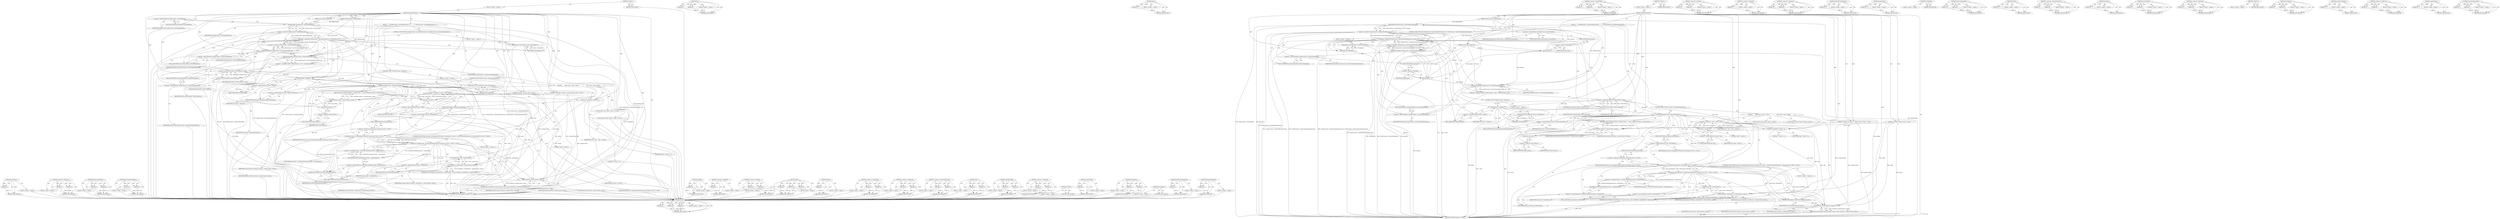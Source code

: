 digraph "hasExactlyOneItem" {
vulnerable_225 [label=<(METHOD,toV8)>];
vulnerable_226 [label=<(PARAM,p1)>];
vulnerable_227 [label=<(PARAM,p2)>];
vulnerable_228 [label=<(PARAM,p3)>];
vulnerable_229 [label=<(BLOCK,&lt;empty&gt;,&lt;empty&gt;)>];
vulnerable_230 [label=<(METHOD_RETURN,ANY)>];
vulnerable_207 [label=<(METHOD,item)>];
vulnerable_208 [label=<(PARAM,p1)>];
vulnerable_209 [label=<(PARAM,p2)>];
vulnerable_210 [label=<(BLOCK,&lt;empty&gt;,&lt;empty&gt;)>];
vulnerable_211 [label=<(METHOD_RETURN,ANY)>];
vulnerable_162 [label=<(METHOD,impl)>];
vulnerable_163 [label=<(PARAM,p1)>];
vulnerable_164 [label=<(BLOCK,&lt;empty&gt;,&lt;empty&gt;)>];
vulnerable_165 [label=<(METHOD_RETURN,ANY)>];
vulnerable_184 [label=<(METHOD,&lt;operator&gt;.greaterThan)>];
vulnerable_185 [label=<(PARAM,p1)>];
vulnerable_186 [label=<(PARAM,p2)>];
vulnerable_187 [label=<(BLOCK,&lt;empty&gt;,&lt;empty&gt;)>];
vulnerable_188 [label=<(METHOD_RETURN,ANY)>];
vulnerable_6 [label=<(METHOD,&lt;global&gt;)<SUB>1</SUB>>];
vulnerable_7 [label=<(BLOCK,&lt;empty&gt;,&lt;empty&gt;)<SUB>1</SUB>>];
vulnerable_8 [label=<(METHOD,getNamedProperty)<SUB>1</SUB>>];
vulnerable_9 [label=<(PARAM,HTMLDocument* htmlDocument)<SUB>1</SUB>>];
vulnerable_10 [label=<(PARAM,const AtomicString&amp; key)<SUB>1</SUB>>];
vulnerable_11 [label="<(PARAM,v8::Handle&lt;v8::Object&gt; creationContext)<SUB>1</SUB>>"];
vulnerable_12 [label="<(PARAM,v8::Isolate* isolate)<SUB>1</SUB>>"];
vulnerable_13 [label=<(BLOCK,{
    if (!htmlDocument-&gt;hasNamedItem(key.impl(...,{
    if (!htmlDocument-&gt;hasNamedItem(key.impl(...)<SUB>2</SUB>>];
vulnerable_14 [label=<(CONTROL_STRUCTURE,IF,if (!htmlDocument-&gt;hasNamedItem(key.impl()) &amp;&amp; !htmlDocument-&gt;hasExtraNamedItem(key.impl())))<SUB>3</SUB>>];
vulnerable_15 [label=<(&lt;operator&gt;.logicalAnd,!htmlDocument-&gt;hasNamedItem(key.impl()) &amp;&amp; !htm...)<SUB>3</SUB>>];
vulnerable_16 [label=<(&lt;operator&gt;.logicalNot,!htmlDocument-&gt;hasNamedItem(key.impl()))<SUB>3</SUB>>];
vulnerable_17 [label=<(hasNamedItem,htmlDocument-&gt;hasNamedItem(key.impl()))<SUB>3</SUB>>];
vulnerable_18 [label=<(&lt;operator&gt;.indirectFieldAccess,htmlDocument-&gt;hasNamedItem)<SUB>3</SUB>>];
vulnerable_19 [label=<(IDENTIFIER,htmlDocument,htmlDocument-&gt;hasNamedItem(key.impl()))<SUB>3</SUB>>];
vulnerable_20 [label=<(FIELD_IDENTIFIER,hasNamedItem,hasNamedItem)<SUB>3</SUB>>];
vulnerable_21 [label=<(impl,key.impl())<SUB>3</SUB>>];
vulnerable_22 [label=<(&lt;operator&gt;.fieldAccess,key.impl)<SUB>3</SUB>>];
vulnerable_23 [label=<(IDENTIFIER,key,key.impl())<SUB>3</SUB>>];
vulnerable_24 [label=<(FIELD_IDENTIFIER,impl,impl)<SUB>3</SUB>>];
vulnerable_25 [label=<(&lt;operator&gt;.logicalNot,!htmlDocument-&gt;hasExtraNamedItem(key.impl()))<SUB>3</SUB>>];
vulnerable_26 [label=<(hasExtraNamedItem,htmlDocument-&gt;hasExtraNamedItem(key.impl()))<SUB>3</SUB>>];
vulnerable_27 [label=<(&lt;operator&gt;.indirectFieldAccess,htmlDocument-&gt;hasExtraNamedItem)<SUB>3</SUB>>];
vulnerable_28 [label=<(IDENTIFIER,htmlDocument,htmlDocument-&gt;hasExtraNamedItem(key.impl()))<SUB>3</SUB>>];
vulnerable_29 [label=<(FIELD_IDENTIFIER,hasExtraNamedItem,hasExtraNamedItem)<SUB>3</SUB>>];
vulnerable_30 [label=<(impl,key.impl())<SUB>3</SUB>>];
vulnerable_31 [label=<(&lt;operator&gt;.fieldAccess,key.impl)<SUB>3</SUB>>];
vulnerable_32 [label=<(IDENTIFIER,key,key.impl())<SUB>3</SUB>>];
vulnerable_33 [label=<(FIELD_IDENTIFIER,impl,impl)<SUB>3</SUB>>];
vulnerable_34 [label=<(BLOCK,&lt;empty&gt;,&lt;empty&gt;)<SUB>4</SUB>>];
vulnerable_35 [label=<(RETURN,return v8Undefined();,return v8Undefined();)<SUB>4</SUB>>];
vulnerable_36 [label=<(v8Undefined,v8Undefined())<SUB>4</SUB>>];
vulnerable_37 [label=<(&lt;operator&gt;.assignment,RefPtr&lt;HTMLCollection&gt; items = htmlDocument-&gt;do...)<SUB>6</SUB>>];
vulnerable_38 [label=<(&lt;operator&gt;.greaterThan,RefPtr&lt;HTMLCollection&gt; items)<SUB>6</SUB>>];
vulnerable_39 [label=<(&lt;operator&gt;.lessThan,RefPtr&lt;HTMLCollection)<SUB>6</SUB>>];
vulnerable_40 [label=<(IDENTIFIER,RefPtr,RefPtr&lt;HTMLCollection)<SUB>6</SUB>>];
vulnerable_41 [label=<(IDENTIFIER,HTMLCollection,RefPtr&lt;HTMLCollection)<SUB>6</SUB>>];
vulnerable_42 [label=<(IDENTIFIER,items,RefPtr&lt;HTMLCollection&gt; items)<SUB>6</SUB>>];
vulnerable_43 [label=<(documentNamedItems,htmlDocument-&gt;documentNamedItems(key))<SUB>6</SUB>>];
vulnerable_44 [label=<(&lt;operator&gt;.indirectFieldAccess,htmlDocument-&gt;documentNamedItems)<SUB>6</SUB>>];
vulnerable_45 [label=<(IDENTIFIER,htmlDocument,htmlDocument-&gt;documentNamedItems(key))<SUB>6</SUB>>];
vulnerable_46 [label=<(FIELD_IDENTIFIER,documentNamedItems,documentNamedItems)<SUB>6</SUB>>];
vulnerable_47 [label=<(IDENTIFIER,key,htmlDocument-&gt;documentNamedItems(key))<SUB>6</SUB>>];
vulnerable_48 [label=<(CONTROL_STRUCTURE,IF,if (items-&gt;isEmpty()))<SUB>7</SUB>>];
vulnerable_49 [label=<(isEmpty,items-&gt;isEmpty())<SUB>7</SUB>>];
vulnerable_50 [label=<(&lt;operator&gt;.indirectFieldAccess,items-&gt;isEmpty)<SUB>7</SUB>>];
vulnerable_51 [label=<(IDENTIFIER,items,items-&gt;isEmpty())<SUB>7</SUB>>];
vulnerable_52 [label=<(FIELD_IDENTIFIER,isEmpty,isEmpty)<SUB>7</SUB>>];
vulnerable_53 [label=<(BLOCK,&lt;empty&gt;,&lt;empty&gt;)<SUB>8</SUB>>];
vulnerable_54 [label=<(RETURN,return v8Undefined();,return v8Undefined();)<SUB>8</SUB>>];
vulnerable_55 [label=<(v8Undefined,v8Undefined())<SUB>8</SUB>>];
vulnerable_56 [label=<(CONTROL_STRUCTURE,IF,if (items-&gt;hasExactlyOneItem()))<SUB>10</SUB>>];
vulnerable_57 [label=<(hasExactlyOneItem,items-&gt;hasExactlyOneItem())<SUB>10</SUB>>];
vulnerable_58 [label=<(&lt;operator&gt;.indirectFieldAccess,items-&gt;hasExactlyOneItem)<SUB>10</SUB>>];
vulnerable_59 [label=<(IDENTIFIER,items,items-&gt;hasExactlyOneItem())<SUB>10</SUB>>];
vulnerable_60 [label=<(FIELD_IDENTIFIER,hasExactlyOneItem,hasExactlyOneItem)<SUB>10</SUB>>];
vulnerable_61 [label=<(BLOCK,{
        Node* node = items-&gt;item(0);
        ...,{
        Node* node = items-&gt;item(0);
        ...)<SUB>10</SUB>>];
vulnerable_62 [label="<(LOCAL,Node* node: Node*)<SUB>11</SUB>>"];
vulnerable_63 [label=<(&lt;operator&gt;.assignment,* node = items-&gt;item(0))<SUB>11</SUB>>];
vulnerable_64 [label=<(IDENTIFIER,node,* node = items-&gt;item(0))<SUB>11</SUB>>];
vulnerable_65 [label=<(item,items-&gt;item(0))<SUB>11</SUB>>];
vulnerable_66 [label=<(&lt;operator&gt;.indirectFieldAccess,items-&gt;item)<SUB>11</SUB>>];
vulnerable_67 [label=<(IDENTIFIER,items,items-&gt;item(0))<SUB>11</SUB>>];
vulnerable_68 [label=<(FIELD_IDENTIFIER,item,item)<SUB>11</SUB>>];
vulnerable_69 [label=<(LITERAL,0,items-&gt;item(0))<SUB>11</SUB>>];
vulnerable_70 [label="<(LOCAL,Frame* frame: Frame*)<SUB>12</SUB>>"];
vulnerable_71 [label=<(&lt;operator&gt;.assignment,* frame = 0)<SUB>12</SUB>>];
vulnerable_72 [label=<(IDENTIFIER,frame,* frame = 0)<SUB>12</SUB>>];
vulnerable_73 [label=<(LITERAL,0,* frame = 0)<SUB>12</SUB>>];
vulnerable_74 [label="<(CONTROL_STRUCTURE,IF,if (node-&gt;hasTagName(HTMLNames::iframeTag) &amp;&amp; (frame = toHTMLIFrameElement(node)-&gt;contentFrame())))<SUB>13</SUB>>"];
vulnerable_75 [label="<(&lt;operator&gt;.logicalAnd,node-&gt;hasTagName(HTMLNames::iframeTag) &amp;&amp; (fram...)<SUB>13</SUB>>"];
vulnerable_76 [label="<(hasTagName,node-&gt;hasTagName(HTMLNames::iframeTag))<SUB>13</SUB>>"];
vulnerable_77 [label=<(&lt;operator&gt;.indirectFieldAccess,node-&gt;hasTagName)<SUB>13</SUB>>];
vulnerable_78 [label="<(IDENTIFIER,node,node-&gt;hasTagName(HTMLNames::iframeTag))<SUB>13</SUB>>"];
vulnerable_79 [label=<(FIELD_IDENTIFIER,hasTagName,hasTagName)<SUB>13</SUB>>];
vulnerable_80 [label="<(&lt;operator&gt;.fieldAccess,HTMLNames::iframeTag)<SUB>13</SUB>>"];
vulnerable_81 [label="<(IDENTIFIER,HTMLNames,node-&gt;hasTagName(HTMLNames::iframeTag))<SUB>13</SUB>>"];
vulnerable_82 [label=<(FIELD_IDENTIFIER,iframeTag,iframeTag)<SUB>13</SUB>>];
vulnerable_83 [label=<(&lt;operator&gt;.assignment,frame = toHTMLIFrameElement(node)-&gt;contentFrame())<SUB>13</SUB>>];
vulnerable_84 [label=<(IDENTIFIER,frame,frame = toHTMLIFrameElement(node)-&gt;contentFrame())<SUB>13</SUB>>];
vulnerable_85 [label=<(contentFrame,toHTMLIFrameElement(node)-&gt;contentFrame())<SUB>13</SUB>>];
vulnerable_86 [label=<(&lt;operator&gt;.indirectFieldAccess,toHTMLIFrameElement(node)-&gt;contentFrame)<SUB>13</SUB>>];
vulnerable_87 [label=<(toHTMLIFrameElement,toHTMLIFrameElement(node))<SUB>13</SUB>>];
vulnerable_88 [label=<(IDENTIFIER,node,toHTMLIFrameElement(node))<SUB>13</SUB>>];
vulnerable_89 [label=<(FIELD_IDENTIFIER,contentFrame,contentFrame)<SUB>13</SUB>>];
vulnerable_90 [label=<(BLOCK,&lt;empty&gt;,&lt;empty&gt;)<SUB>14</SUB>>];
vulnerable_91 [label=<(RETURN,return toV8(frame-&gt;domWindow(), creationContext...,return toV8(frame-&gt;domWindow(), creationContext...)<SUB>14</SUB>>];
vulnerable_92 [label=<(toV8,toV8(frame-&gt;domWindow(), creationContext, isolate))<SUB>14</SUB>>];
vulnerable_93 [label=<(domWindow,frame-&gt;domWindow())<SUB>14</SUB>>];
vulnerable_94 [label=<(&lt;operator&gt;.indirectFieldAccess,frame-&gt;domWindow)<SUB>14</SUB>>];
vulnerable_95 [label=<(IDENTIFIER,frame,frame-&gt;domWindow())<SUB>14</SUB>>];
vulnerable_96 [label=<(FIELD_IDENTIFIER,domWindow,domWindow)<SUB>14</SUB>>];
vulnerable_97 [label=<(IDENTIFIER,creationContext,toV8(frame-&gt;domWindow(), creationContext, isolate))<SUB>14</SUB>>];
vulnerable_98 [label=<(IDENTIFIER,isolate,toV8(frame-&gt;domWindow(), creationContext, isolate))<SUB>14</SUB>>];
vulnerable_99 [label=<(RETURN,return toV8(node, creationContext, isolate);,return toV8(node, creationContext, isolate);)<SUB>15</SUB>>];
vulnerable_100 [label=<(toV8,toV8(node, creationContext, isolate))<SUB>15</SUB>>];
vulnerable_101 [label=<(IDENTIFIER,node,toV8(node, creationContext, isolate))<SUB>15</SUB>>];
vulnerable_102 [label=<(IDENTIFIER,creationContext,toV8(node, creationContext, isolate))<SUB>15</SUB>>];
vulnerable_103 [label=<(IDENTIFIER,isolate,toV8(node, creationContext, isolate))<SUB>15</SUB>>];
vulnerable_104 [label=<(RETURN,return toV8(items.release(), creationContext, i...,return toV8(items.release(), creationContext, i...)<SUB>17</SUB>>];
vulnerable_105 [label=<(toV8,toV8(items.release(), creationContext, isolate))<SUB>17</SUB>>];
vulnerable_106 [label=<(release,items.release())<SUB>17</SUB>>];
vulnerable_107 [label=<(&lt;operator&gt;.fieldAccess,items.release)<SUB>17</SUB>>];
vulnerable_108 [label=<(IDENTIFIER,items,items.release())<SUB>17</SUB>>];
vulnerable_109 [label=<(FIELD_IDENTIFIER,release,release)<SUB>17</SUB>>];
vulnerable_110 [label=<(IDENTIFIER,creationContext,toV8(items.release(), creationContext, isolate))<SUB>17</SUB>>];
vulnerable_111 [label=<(IDENTIFIER,isolate,toV8(items.release(), creationContext, isolate))<SUB>17</SUB>>];
vulnerable_112 [label=<(METHOD_RETURN,Handle&lt;v8.Value&gt;)<SUB>1</SUB>>];
vulnerable_114 [label=<(METHOD_RETURN,ANY)<SUB>1</SUB>>];
vulnerable_189 [label=<(METHOD,&lt;operator&gt;.lessThan)>];
vulnerable_190 [label=<(PARAM,p1)>];
vulnerable_191 [label=<(PARAM,p2)>];
vulnerable_192 [label=<(BLOCK,&lt;empty&gt;,&lt;empty&gt;)>];
vulnerable_193 [label=<(METHOD_RETURN,ANY)>];
vulnerable_148 [label=<(METHOD,&lt;operator&gt;.logicalNot)>];
vulnerable_149 [label=<(PARAM,p1)>];
vulnerable_150 [label=<(BLOCK,&lt;empty&gt;,&lt;empty&gt;)>];
vulnerable_151 [label=<(METHOD_RETURN,ANY)>];
vulnerable_179 [label=<(METHOD,&lt;operator&gt;.assignment)>];
vulnerable_180 [label=<(PARAM,p1)>];
vulnerable_181 [label=<(PARAM,p2)>];
vulnerable_182 [label=<(BLOCK,&lt;empty&gt;,&lt;empty&gt;)>];
vulnerable_183 [label=<(METHOD_RETURN,ANY)>];
vulnerable_221 [label=<(METHOD,toHTMLIFrameElement)>];
vulnerable_222 [label=<(PARAM,p1)>];
vulnerable_223 [label=<(BLOCK,&lt;empty&gt;,&lt;empty&gt;)>];
vulnerable_224 [label=<(METHOD_RETURN,ANY)>];
vulnerable_231 [label=<(METHOD,domWindow)>];
vulnerable_232 [label=<(PARAM,p1)>];
vulnerable_233 [label=<(BLOCK,&lt;empty&gt;,&lt;empty&gt;)>];
vulnerable_234 [label=<(METHOD_RETURN,ANY)>];
vulnerable_176 [label=<(METHOD,v8Undefined)>];
vulnerable_177 [label=<(BLOCK,&lt;empty&gt;,&lt;empty&gt;)>];
vulnerable_178 [label=<(METHOD_RETURN,ANY)>];
vulnerable_171 [label=<(METHOD,hasExtraNamedItem)>];
vulnerable_172 [label=<(PARAM,p1)>];
vulnerable_173 [label=<(PARAM,p2)>];
vulnerable_174 [label=<(BLOCK,&lt;empty&gt;,&lt;empty&gt;)>];
vulnerable_175 [label=<(METHOD_RETURN,ANY)>];
vulnerable_235 [label=<(METHOD,release)>];
vulnerable_236 [label=<(PARAM,p1)>];
vulnerable_237 [label=<(BLOCK,&lt;empty&gt;,&lt;empty&gt;)>];
vulnerable_238 [label=<(METHOD_RETURN,ANY)>];
vulnerable_157 [label=<(METHOD,&lt;operator&gt;.indirectFieldAccess)>];
vulnerable_158 [label=<(PARAM,p1)>];
vulnerable_159 [label=<(PARAM,p2)>];
vulnerable_160 [label=<(BLOCK,&lt;empty&gt;,&lt;empty&gt;)>];
vulnerable_161 [label=<(METHOD_RETURN,ANY)>];
vulnerable_199 [label=<(METHOD,isEmpty)>];
vulnerable_200 [label=<(PARAM,p1)>];
vulnerable_201 [label=<(BLOCK,&lt;empty&gt;,&lt;empty&gt;)>];
vulnerable_202 [label=<(METHOD_RETURN,ANY)>];
vulnerable_152 [label=<(METHOD,hasNamedItem)>];
vulnerable_153 [label=<(PARAM,p1)>];
vulnerable_154 [label=<(PARAM,p2)>];
vulnerable_155 [label=<(BLOCK,&lt;empty&gt;,&lt;empty&gt;)>];
vulnerable_156 [label=<(METHOD_RETURN,ANY)>];
vulnerable_143 [label=<(METHOD,&lt;operator&gt;.logicalAnd)>];
vulnerable_144 [label=<(PARAM,p1)>];
vulnerable_145 [label=<(PARAM,p2)>];
vulnerable_146 [label=<(BLOCK,&lt;empty&gt;,&lt;empty&gt;)>];
vulnerable_147 [label=<(METHOD_RETURN,ANY)>];
vulnerable_137 [label=<(METHOD,&lt;global&gt;)<SUB>1</SUB>>];
vulnerable_138 [label=<(BLOCK,&lt;empty&gt;,&lt;empty&gt;)>];
vulnerable_139 [label=<(METHOD_RETURN,ANY)>];
vulnerable_212 [label=<(METHOD,hasTagName)>];
vulnerable_213 [label=<(PARAM,p1)>];
vulnerable_214 [label=<(PARAM,p2)>];
vulnerable_215 [label=<(BLOCK,&lt;empty&gt;,&lt;empty&gt;)>];
vulnerable_216 [label=<(METHOD_RETURN,ANY)>];
vulnerable_203 [label=<(METHOD,hasExactlyOneItem)>];
vulnerable_204 [label=<(PARAM,p1)>];
vulnerable_205 [label=<(BLOCK,&lt;empty&gt;,&lt;empty&gt;)>];
vulnerable_206 [label=<(METHOD_RETURN,ANY)>];
vulnerable_166 [label=<(METHOD,&lt;operator&gt;.fieldAccess)>];
vulnerable_167 [label=<(PARAM,p1)>];
vulnerable_168 [label=<(PARAM,p2)>];
vulnerable_169 [label=<(BLOCK,&lt;empty&gt;,&lt;empty&gt;)>];
vulnerable_170 [label=<(METHOD_RETURN,ANY)>];
vulnerable_217 [label=<(METHOD,contentFrame)>];
vulnerable_218 [label=<(PARAM,p1)>];
vulnerable_219 [label=<(BLOCK,&lt;empty&gt;,&lt;empty&gt;)>];
vulnerable_220 [label=<(METHOD_RETURN,ANY)>];
vulnerable_194 [label=<(METHOD,documentNamedItems)>];
vulnerable_195 [label=<(PARAM,p1)>];
vulnerable_196 [label=<(PARAM,p2)>];
vulnerable_197 [label=<(BLOCK,&lt;empty&gt;,&lt;empty&gt;)>];
vulnerable_198 [label=<(METHOD_RETURN,ANY)>];
fixed_221 [label=<(METHOD,domWindow)>];
fixed_222 [label=<(PARAM,p1)>];
fixed_223 [label=<(BLOCK,&lt;empty&gt;,&lt;empty&gt;)>];
fixed_224 [label=<(METHOD_RETURN,ANY)>];
fixed_202 [label=<(METHOD,&lt;operator&gt;.fieldAccess)>];
fixed_203 [label=<(PARAM,p1)>];
fixed_204 [label=<(PARAM,p2)>];
fixed_205 [label=<(BLOCK,&lt;empty&gt;,&lt;empty&gt;)>];
fixed_206 [label=<(METHOD_RETURN,ANY)>];
fixed_156 [label=<(METHOD,hasExtraNamedItem)>];
fixed_157 [label=<(PARAM,p1)>];
fixed_158 [label=<(PARAM,p2)>];
fixed_159 [label=<(BLOCK,&lt;empty&gt;,&lt;empty&gt;)>];
fixed_160 [label=<(METHOD_RETURN,ANY)>];
fixed_179 [label=<(METHOD,documentNamedItems)>];
fixed_180 [label=<(PARAM,p1)>];
fixed_181 [label=<(PARAM,p2)>];
fixed_182 [label=<(BLOCK,&lt;empty&gt;,&lt;empty&gt;)>];
fixed_183 [label=<(METHOD_RETURN,ANY)>];
fixed_6 [label=<(METHOD,&lt;global&gt;)<SUB>1</SUB>>];
fixed_7 [label=<(BLOCK,&lt;empty&gt;,&lt;empty&gt;)<SUB>1</SUB>>];
fixed_8 [label=<(METHOD,getNamedProperty)<SUB>1</SUB>>];
fixed_9 [label=<(PARAM,HTMLDocument* htmlDocument)<SUB>1</SUB>>];
fixed_10 [label=<(PARAM,const AtomicString&amp; key)<SUB>1</SUB>>];
fixed_11 [label="<(PARAM,v8::Handle&lt;v8::Object&gt; creationContext)<SUB>1</SUB>>"];
fixed_12 [label="<(PARAM,v8::Isolate* isolate)<SUB>1</SUB>>"];
fixed_13 [label=<(BLOCK,{
    if (!htmlDocument-&gt;hasNamedItem(key) &amp;&amp; !...,{
    if (!htmlDocument-&gt;hasNamedItem(key) &amp;&amp; !...)<SUB>2</SUB>>];
fixed_14 [label=<(CONTROL_STRUCTURE,IF,if (!htmlDocument-&gt;hasNamedItem(key) &amp;&amp; !htmlDocument-&gt;hasExtraNamedItem(key)))<SUB>3</SUB>>];
fixed_15 [label=<(&lt;operator&gt;.logicalAnd,!htmlDocument-&gt;hasNamedItem(key) &amp;&amp; !htmlDocume...)<SUB>3</SUB>>];
fixed_16 [label=<(&lt;operator&gt;.logicalNot,!htmlDocument-&gt;hasNamedItem(key))<SUB>3</SUB>>];
fixed_17 [label=<(hasNamedItem,htmlDocument-&gt;hasNamedItem(key))<SUB>3</SUB>>];
fixed_18 [label=<(&lt;operator&gt;.indirectFieldAccess,htmlDocument-&gt;hasNamedItem)<SUB>3</SUB>>];
fixed_19 [label=<(IDENTIFIER,htmlDocument,htmlDocument-&gt;hasNamedItem(key))<SUB>3</SUB>>];
fixed_20 [label=<(FIELD_IDENTIFIER,hasNamedItem,hasNamedItem)<SUB>3</SUB>>];
fixed_21 [label=<(IDENTIFIER,key,htmlDocument-&gt;hasNamedItem(key))<SUB>3</SUB>>];
fixed_22 [label=<(&lt;operator&gt;.logicalNot,!htmlDocument-&gt;hasExtraNamedItem(key))<SUB>3</SUB>>];
fixed_23 [label=<(hasExtraNamedItem,htmlDocument-&gt;hasExtraNamedItem(key))<SUB>3</SUB>>];
fixed_24 [label=<(&lt;operator&gt;.indirectFieldAccess,htmlDocument-&gt;hasExtraNamedItem)<SUB>3</SUB>>];
fixed_25 [label=<(IDENTIFIER,htmlDocument,htmlDocument-&gt;hasExtraNamedItem(key))<SUB>3</SUB>>];
fixed_26 [label=<(FIELD_IDENTIFIER,hasExtraNamedItem,hasExtraNamedItem)<SUB>3</SUB>>];
fixed_27 [label=<(IDENTIFIER,key,htmlDocument-&gt;hasExtraNamedItem(key))<SUB>3</SUB>>];
fixed_28 [label=<(BLOCK,&lt;empty&gt;,&lt;empty&gt;)<SUB>4</SUB>>];
fixed_29 [label=<(RETURN,return v8Undefined();,return v8Undefined();)<SUB>4</SUB>>];
fixed_30 [label=<(v8Undefined,v8Undefined())<SUB>4</SUB>>];
fixed_31 [label=<(&lt;operator&gt;.assignment,RefPtr&lt;HTMLCollection&gt; items = htmlDocument-&gt;do...)<SUB>6</SUB>>];
fixed_32 [label=<(&lt;operator&gt;.greaterThan,RefPtr&lt;HTMLCollection&gt; items)<SUB>6</SUB>>];
fixed_33 [label=<(&lt;operator&gt;.lessThan,RefPtr&lt;HTMLCollection)<SUB>6</SUB>>];
fixed_34 [label=<(IDENTIFIER,RefPtr,RefPtr&lt;HTMLCollection)<SUB>6</SUB>>];
fixed_35 [label=<(IDENTIFIER,HTMLCollection,RefPtr&lt;HTMLCollection)<SUB>6</SUB>>];
fixed_36 [label=<(IDENTIFIER,items,RefPtr&lt;HTMLCollection&gt; items)<SUB>6</SUB>>];
fixed_37 [label=<(documentNamedItems,htmlDocument-&gt;documentNamedItems(key))<SUB>6</SUB>>];
fixed_38 [label=<(&lt;operator&gt;.indirectFieldAccess,htmlDocument-&gt;documentNamedItems)<SUB>6</SUB>>];
fixed_39 [label=<(IDENTIFIER,htmlDocument,htmlDocument-&gt;documentNamedItems(key))<SUB>6</SUB>>];
fixed_40 [label=<(FIELD_IDENTIFIER,documentNamedItems,documentNamedItems)<SUB>6</SUB>>];
fixed_41 [label=<(IDENTIFIER,key,htmlDocument-&gt;documentNamedItems(key))<SUB>6</SUB>>];
fixed_42 [label=<(CONTROL_STRUCTURE,IF,if (items-&gt;isEmpty()))<SUB>7</SUB>>];
fixed_43 [label=<(isEmpty,items-&gt;isEmpty())<SUB>7</SUB>>];
fixed_44 [label=<(&lt;operator&gt;.indirectFieldAccess,items-&gt;isEmpty)<SUB>7</SUB>>];
fixed_45 [label=<(IDENTIFIER,items,items-&gt;isEmpty())<SUB>7</SUB>>];
fixed_46 [label=<(FIELD_IDENTIFIER,isEmpty,isEmpty)<SUB>7</SUB>>];
fixed_47 [label=<(BLOCK,&lt;empty&gt;,&lt;empty&gt;)<SUB>8</SUB>>];
fixed_48 [label=<(RETURN,return v8Undefined();,return v8Undefined();)<SUB>8</SUB>>];
fixed_49 [label=<(v8Undefined,v8Undefined())<SUB>8</SUB>>];
fixed_50 [label=<(CONTROL_STRUCTURE,IF,if (items-&gt;hasExactlyOneItem()))<SUB>10</SUB>>];
fixed_51 [label=<(hasExactlyOneItem,items-&gt;hasExactlyOneItem())<SUB>10</SUB>>];
fixed_52 [label=<(&lt;operator&gt;.indirectFieldAccess,items-&gt;hasExactlyOneItem)<SUB>10</SUB>>];
fixed_53 [label=<(IDENTIFIER,items,items-&gt;hasExactlyOneItem())<SUB>10</SUB>>];
fixed_54 [label=<(FIELD_IDENTIFIER,hasExactlyOneItem,hasExactlyOneItem)<SUB>10</SUB>>];
fixed_55 [label=<(BLOCK,{
        Node* node = items-&gt;item(0);
        ...,{
        Node* node = items-&gt;item(0);
        ...)<SUB>10</SUB>>];
fixed_56 [label="<(LOCAL,Node* node: Node*)<SUB>11</SUB>>"];
fixed_57 [label=<(&lt;operator&gt;.assignment,* node = items-&gt;item(0))<SUB>11</SUB>>];
fixed_58 [label=<(IDENTIFIER,node,* node = items-&gt;item(0))<SUB>11</SUB>>];
fixed_59 [label=<(item,items-&gt;item(0))<SUB>11</SUB>>];
fixed_60 [label=<(&lt;operator&gt;.indirectFieldAccess,items-&gt;item)<SUB>11</SUB>>];
fixed_61 [label=<(IDENTIFIER,items,items-&gt;item(0))<SUB>11</SUB>>];
fixed_62 [label=<(FIELD_IDENTIFIER,item,item)<SUB>11</SUB>>];
fixed_63 [label=<(LITERAL,0,items-&gt;item(0))<SUB>11</SUB>>];
fixed_64 [label="<(LOCAL,Frame* frame: Frame*)<SUB>12</SUB>>"];
fixed_65 [label=<(&lt;operator&gt;.assignment,* frame = 0)<SUB>12</SUB>>];
fixed_66 [label=<(IDENTIFIER,frame,* frame = 0)<SUB>12</SUB>>];
fixed_67 [label=<(LITERAL,0,* frame = 0)<SUB>12</SUB>>];
fixed_68 [label="<(CONTROL_STRUCTURE,IF,if (node-&gt;hasTagName(HTMLNames::iframeTag) &amp;&amp; (frame = toHTMLIFrameElement(node)-&gt;contentFrame())))<SUB>13</SUB>>"];
fixed_69 [label="<(&lt;operator&gt;.logicalAnd,node-&gt;hasTagName(HTMLNames::iframeTag) &amp;&amp; (fram...)<SUB>13</SUB>>"];
fixed_70 [label="<(hasTagName,node-&gt;hasTagName(HTMLNames::iframeTag))<SUB>13</SUB>>"];
fixed_71 [label=<(&lt;operator&gt;.indirectFieldAccess,node-&gt;hasTagName)<SUB>13</SUB>>];
fixed_72 [label="<(IDENTIFIER,node,node-&gt;hasTagName(HTMLNames::iframeTag))<SUB>13</SUB>>"];
fixed_73 [label=<(FIELD_IDENTIFIER,hasTagName,hasTagName)<SUB>13</SUB>>];
fixed_74 [label="<(&lt;operator&gt;.fieldAccess,HTMLNames::iframeTag)<SUB>13</SUB>>"];
fixed_75 [label="<(IDENTIFIER,HTMLNames,node-&gt;hasTagName(HTMLNames::iframeTag))<SUB>13</SUB>>"];
fixed_76 [label=<(FIELD_IDENTIFIER,iframeTag,iframeTag)<SUB>13</SUB>>];
fixed_77 [label=<(&lt;operator&gt;.assignment,frame = toHTMLIFrameElement(node)-&gt;contentFrame())<SUB>13</SUB>>];
fixed_78 [label=<(IDENTIFIER,frame,frame = toHTMLIFrameElement(node)-&gt;contentFrame())<SUB>13</SUB>>];
fixed_79 [label=<(contentFrame,toHTMLIFrameElement(node)-&gt;contentFrame())<SUB>13</SUB>>];
fixed_80 [label=<(&lt;operator&gt;.indirectFieldAccess,toHTMLIFrameElement(node)-&gt;contentFrame)<SUB>13</SUB>>];
fixed_81 [label=<(toHTMLIFrameElement,toHTMLIFrameElement(node))<SUB>13</SUB>>];
fixed_82 [label=<(IDENTIFIER,node,toHTMLIFrameElement(node))<SUB>13</SUB>>];
fixed_83 [label=<(FIELD_IDENTIFIER,contentFrame,contentFrame)<SUB>13</SUB>>];
fixed_84 [label=<(BLOCK,&lt;empty&gt;,&lt;empty&gt;)<SUB>14</SUB>>];
fixed_85 [label=<(RETURN,return toV8(frame-&gt;domWindow(), creationContext...,return toV8(frame-&gt;domWindow(), creationContext...)<SUB>14</SUB>>];
fixed_86 [label=<(toV8,toV8(frame-&gt;domWindow(), creationContext, isolate))<SUB>14</SUB>>];
fixed_87 [label=<(domWindow,frame-&gt;domWindow())<SUB>14</SUB>>];
fixed_88 [label=<(&lt;operator&gt;.indirectFieldAccess,frame-&gt;domWindow)<SUB>14</SUB>>];
fixed_89 [label=<(IDENTIFIER,frame,frame-&gt;domWindow())<SUB>14</SUB>>];
fixed_90 [label=<(FIELD_IDENTIFIER,domWindow,domWindow)<SUB>14</SUB>>];
fixed_91 [label=<(IDENTIFIER,creationContext,toV8(frame-&gt;domWindow(), creationContext, isolate))<SUB>14</SUB>>];
fixed_92 [label=<(IDENTIFIER,isolate,toV8(frame-&gt;domWindow(), creationContext, isolate))<SUB>14</SUB>>];
fixed_93 [label=<(RETURN,return toV8(node, creationContext, isolate);,return toV8(node, creationContext, isolate);)<SUB>15</SUB>>];
fixed_94 [label=<(toV8,toV8(node, creationContext, isolate))<SUB>15</SUB>>];
fixed_95 [label=<(IDENTIFIER,node,toV8(node, creationContext, isolate))<SUB>15</SUB>>];
fixed_96 [label=<(IDENTIFIER,creationContext,toV8(node, creationContext, isolate))<SUB>15</SUB>>];
fixed_97 [label=<(IDENTIFIER,isolate,toV8(node, creationContext, isolate))<SUB>15</SUB>>];
fixed_98 [label=<(RETURN,return toV8(items.release(), creationContext, i...,return toV8(items.release(), creationContext, i...)<SUB>17</SUB>>];
fixed_99 [label=<(toV8,toV8(items.release(), creationContext, isolate))<SUB>17</SUB>>];
fixed_100 [label=<(release,items.release())<SUB>17</SUB>>];
fixed_101 [label=<(&lt;operator&gt;.fieldAccess,items.release)<SUB>17</SUB>>];
fixed_102 [label=<(IDENTIFIER,items,items.release())<SUB>17</SUB>>];
fixed_103 [label=<(FIELD_IDENTIFIER,release,release)<SUB>17</SUB>>];
fixed_104 [label=<(IDENTIFIER,creationContext,toV8(items.release(), creationContext, isolate))<SUB>17</SUB>>];
fixed_105 [label=<(IDENTIFIER,isolate,toV8(items.release(), creationContext, isolate))<SUB>17</SUB>>];
fixed_106 [label=<(METHOD_RETURN,Handle&lt;v8.Value&gt;)<SUB>1</SUB>>];
fixed_108 [label=<(METHOD_RETURN,ANY)<SUB>1</SUB>>];
fixed_184 [label=<(METHOD,isEmpty)>];
fixed_185 [label=<(PARAM,p1)>];
fixed_186 [label=<(BLOCK,&lt;empty&gt;,&lt;empty&gt;)>];
fixed_187 [label=<(METHOD_RETURN,ANY)>];
fixed_142 [label=<(METHOD,&lt;operator&gt;.logicalNot)>];
fixed_143 [label=<(PARAM,p1)>];
fixed_144 [label=<(BLOCK,&lt;empty&gt;,&lt;empty&gt;)>];
fixed_145 [label=<(METHOD_RETURN,ANY)>];
fixed_174 [label=<(METHOD,&lt;operator&gt;.lessThan)>];
fixed_175 [label=<(PARAM,p1)>];
fixed_176 [label=<(PARAM,p2)>];
fixed_177 [label=<(BLOCK,&lt;empty&gt;,&lt;empty&gt;)>];
fixed_178 [label=<(METHOD_RETURN,ANY)>];
fixed_215 [label=<(METHOD,toV8)>];
fixed_216 [label=<(PARAM,p1)>];
fixed_217 [label=<(PARAM,p2)>];
fixed_218 [label=<(PARAM,p3)>];
fixed_219 [label=<(BLOCK,&lt;empty&gt;,&lt;empty&gt;)>];
fixed_220 [label=<(METHOD_RETURN,ANY)>];
fixed_225 [label=<(METHOD,release)>];
fixed_226 [label=<(PARAM,p1)>];
fixed_227 [label=<(BLOCK,&lt;empty&gt;,&lt;empty&gt;)>];
fixed_228 [label=<(METHOD_RETURN,ANY)>];
fixed_169 [label=<(METHOD,&lt;operator&gt;.greaterThan)>];
fixed_170 [label=<(PARAM,p1)>];
fixed_171 [label=<(PARAM,p2)>];
fixed_172 [label=<(BLOCK,&lt;empty&gt;,&lt;empty&gt;)>];
fixed_173 [label=<(METHOD_RETURN,ANY)>];
fixed_164 [label=<(METHOD,&lt;operator&gt;.assignment)>];
fixed_165 [label=<(PARAM,p1)>];
fixed_166 [label=<(PARAM,p2)>];
fixed_167 [label=<(BLOCK,&lt;empty&gt;,&lt;empty&gt;)>];
fixed_168 [label=<(METHOD_RETURN,ANY)>];
fixed_151 [label=<(METHOD,&lt;operator&gt;.indirectFieldAccess)>];
fixed_152 [label=<(PARAM,p1)>];
fixed_153 [label=<(PARAM,p2)>];
fixed_154 [label=<(BLOCK,&lt;empty&gt;,&lt;empty&gt;)>];
fixed_155 [label=<(METHOD_RETURN,ANY)>];
fixed_192 [label=<(METHOD,item)>];
fixed_193 [label=<(PARAM,p1)>];
fixed_194 [label=<(PARAM,p2)>];
fixed_195 [label=<(BLOCK,&lt;empty&gt;,&lt;empty&gt;)>];
fixed_196 [label=<(METHOD_RETURN,ANY)>];
fixed_146 [label=<(METHOD,hasNamedItem)>];
fixed_147 [label=<(PARAM,p1)>];
fixed_148 [label=<(PARAM,p2)>];
fixed_149 [label=<(BLOCK,&lt;empty&gt;,&lt;empty&gt;)>];
fixed_150 [label=<(METHOD_RETURN,ANY)>];
fixed_137 [label=<(METHOD,&lt;operator&gt;.logicalAnd)>];
fixed_138 [label=<(PARAM,p1)>];
fixed_139 [label=<(PARAM,p2)>];
fixed_140 [label=<(BLOCK,&lt;empty&gt;,&lt;empty&gt;)>];
fixed_141 [label=<(METHOD_RETURN,ANY)>];
fixed_131 [label=<(METHOD,&lt;global&gt;)<SUB>1</SUB>>];
fixed_132 [label=<(BLOCK,&lt;empty&gt;,&lt;empty&gt;)>];
fixed_133 [label=<(METHOD_RETURN,ANY)>];
fixed_207 [label=<(METHOD,contentFrame)>];
fixed_208 [label=<(PARAM,p1)>];
fixed_209 [label=<(BLOCK,&lt;empty&gt;,&lt;empty&gt;)>];
fixed_210 [label=<(METHOD_RETURN,ANY)>];
fixed_197 [label=<(METHOD,hasTagName)>];
fixed_198 [label=<(PARAM,p1)>];
fixed_199 [label=<(PARAM,p2)>];
fixed_200 [label=<(BLOCK,&lt;empty&gt;,&lt;empty&gt;)>];
fixed_201 [label=<(METHOD_RETURN,ANY)>];
fixed_161 [label=<(METHOD,v8Undefined)>];
fixed_162 [label=<(BLOCK,&lt;empty&gt;,&lt;empty&gt;)>];
fixed_163 [label=<(METHOD_RETURN,ANY)>];
fixed_211 [label=<(METHOD,toHTMLIFrameElement)>];
fixed_212 [label=<(PARAM,p1)>];
fixed_213 [label=<(BLOCK,&lt;empty&gt;,&lt;empty&gt;)>];
fixed_214 [label=<(METHOD_RETURN,ANY)>];
fixed_188 [label=<(METHOD,hasExactlyOneItem)>];
fixed_189 [label=<(PARAM,p1)>];
fixed_190 [label=<(BLOCK,&lt;empty&gt;,&lt;empty&gt;)>];
fixed_191 [label=<(METHOD_RETURN,ANY)>];
vulnerable_225 -> vulnerable_226  [key=0, label="AST: "];
vulnerable_225 -> vulnerable_226  [key=1, label="DDG: "];
vulnerable_225 -> vulnerable_229  [key=0, label="AST: "];
vulnerable_225 -> vulnerable_227  [key=0, label="AST: "];
vulnerable_225 -> vulnerable_227  [key=1, label="DDG: "];
vulnerable_225 -> vulnerable_230  [key=0, label="AST: "];
vulnerable_225 -> vulnerable_230  [key=1, label="CFG: "];
vulnerable_225 -> vulnerable_228  [key=0, label="AST: "];
vulnerable_225 -> vulnerable_228  [key=1, label="DDG: "];
vulnerable_226 -> vulnerable_230  [key=0, label="DDG: p1"];
vulnerable_227 -> vulnerable_230  [key=0, label="DDG: p2"];
vulnerable_228 -> vulnerable_230  [key=0, label="DDG: p3"];
vulnerable_207 -> vulnerable_208  [key=0, label="AST: "];
vulnerable_207 -> vulnerable_208  [key=1, label="DDG: "];
vulnerable_207 -> vulnerable_210  [key=0, label="AST: "];
vulnerable_207 -> vulnerable_209  [key=0, label="AST: "];
vulnerable_207 -> vulnerable_209  [key=1, label="DDG: "];
vulnerable_207 -> vulnerable_211  [key=0, label="AST: "];
vulnerable_207 -> vulnerable_211  [key=1, label="CFG: "];
vulnerable_208 -> vulnerable_211  [key=0, label="DDG: p1"];
vulnerable_209 -> vulnerable_211  [key=0, label="DDG: p2"];
vulnerable_162 -> vulnerable_163  [key=0, label="AST: "];
vulnerable_162 -> vulnerable_163  [key=1, label="DDG: "];
vulnerable_162 -> vulnerable_164  [key=0, label="AST: "];
vulnerable_162 -> vulnerable_165  [key=0, label="AST: "];
vulnerable_162 -> vulnerable_165  [key=1, label="CFG: "];
vulnerable_163 -> vulnerable_165  [key=0, label="DDG: p1"];
vulnerable_184 -> vulnerable_185  [key=0, label="AST: "];
vulnerable_184 -> vulnerable_185  [key=1, label="DDG: "];
vulnerable_184 -> vulnerable_187  [key=0, label="AST: "];
vulnerable_184 -> vulnerable_186  [key=0, label="AST: "];
vulnerable_184 -> vulnerable_186  [key=1, label="DDG: "];
vulnerable_184 -> vulnerable_188  [key=0, label="AST: "];
vulnerable_184 -> vulnerable_188  [key=1, label="CFG: "];
vulnerable_185 -> vulnerable_188  [key=0, label="DDG: p1"];
vulnerable_186 -> vulnerable_188  [key=0, label="DDG: p2"];
vulnerable_6 -> vulnerable_7  [key=0, label="AST: "];
vulnerable_6 -> vulnerable_114  [key=0, label="AST: "];
vulnerable_6 -> vulnerable_114  [key=1, label="CFG: "];
vulnerable_7 -> vulnerable_8  [key=0, label="AST: "];
vulnerable_8 -> vulnerable_9  [key=0, label="AST: "];
vulnerable_8 -> vulnerable_9  [key=1, label="DDG: "];
vulnerable_8 -> vulnerable_10  [key=0, label="AST: "];
vulnerable_8 -> vulnerable_10  [key=1, label="DDG: "];
vulnerable_8 -> vulnerable_11  [key=0, label="AST: "];
vulnerable_8 -> vulnerable_11  [key=1, label="DDG: "];
vulnerable_8 -> vulnerable_12  [key=0, label="AST: "];
vulnerable_8 -> vulnerable_12  [key=1, label="DDG: "];
vulnerable_8 -> vulnerable_13  [key=0, label="AST: "];
vulnerable_8 -> vulnerable_112  [key=0, label="AST: "];
vulnerable_8 -> vulnerable_20  [key=0, label="CFG: "];
vulnerable_8 -> vulnerable_38  [key=0, label="DDG: "];
vulnerable_8 -> vulnerable_43  [key=0, label="DDG: "];
vulnerable_8 -> vulnerable_71  [key=0, label="DDG: "];
vulnerable_8 -> vulnerable_105  [key=0, label="DDG: "];
vulnerable_8 -> vulnerable_36  [key=0, label="DDG: "];
vulnerable_8 -> vulnerable_39  [key=0, label="DDG: "];
vulnerable_8 -> vulnerable_55  [key=0, label="DDG: "];
vulnerable_8 -> vulnerable_65  [key=0, label="DDG: "];
vulnerable_8 -> vulnerable_100  [key=0, label="DDG: "];
vulnerable_8 -> vulnerable_92  [key=0, label="DDG: "];
vulnerable_8 -> vulnerable_87  [key=0, label="DDG: "];
vulnerable_9 -> vulnerable_112  [key=0, label="DDG: htmlDocument"];
vulnerable_9 -> vulnerable_43  [key=0, label="DDG: htmlDocument"];
vulnerable_9 -> vulnerable_17  [key=0, label="DDG: htmlDocument"];
vulnerable_9 -> vulnerable_26  [key=0, label="DDG: htmlDocument"];
vulnerable_10 -> vulnerable_112  [key=0, label="DDG: key"];
vulnerable_10 -> vulnerable_43  [key=0, label="DDG: key"];
vulnerable_10 -> vulnerable_21  [key=0, label="DDG: key"];
vulnerable_10 -> vulnerable_30  [key=0, label="DDG: key"];
vulnerable_11 -> vulnerable_112  [key=0, label="DDG: creationContext"];
vulnerable_11 -> vulnerable_105  [key=0, label="DDG: creationContext"];
vulnerable_11 -> vulnerable_100  [key=0, label="DDG: creationContext"];
vulnerable_11 -> vulnerable_92  [key=0, label="DDG: creationContext"];
vulnerable_12 -> vulnerable_112  [key=0, label="DDG: isolate"];
vulnerable_12 -> vulnerable_105  [key=0, label="DDG: isolate"];
vulnerable_12 -> vulnerable_100  [key=0, label="DDG: isolate"];
vulnerable_12 -> vulnerable_92  [key=0, label="DDG: isolate"];
vulnerable_13 -> vulnerable_14  [key=0, label="AST: "];
vulnerable_13 -> vulnerable_37  [key=0, label="AST: "];
vulnerable_13 -> vulnerable_48  [key=0, label="AST: "];
vulnerable_13 -> vulnerable_56  [key=0, label="AST: "];
vulnerable_13 -> vulnerable_104  [key=0, label="AST: "];
vulnerable_14 -> vulnerable_15  [key=0, label="AST: "];
vulnerable_14 -> vulnerable_34  [key=0, label="AST: "];
vulnerable_15 -> vulnerable_16  [key=0, label="AST: "];
vulnerable_15 -> vulnerable_25  [key=0, label="AST: "];
vulnerable_15 -> vulnerable_36  [key=0, label="CFG: "];
vulnerable_15 -> vulnerable_36  [key=1, label="CDG: "];
vulnerable_15 -> vulnerable_39  [key=0, label="CFG: "];
vulnerable_15 -> vulnerable_39  [key=1, label="CDG: "];
vulnerable_15 -> vulnerable_112  [key=0, label="DDG: !htmlDocument-&gt;hasNamedItem(key.impl())"];
vulnerable_15 -> vulnerable_112  [key=1, label="DDG: !htmlDocument-&gt;hasExtraNamedItem(key.impl())"];
vulnerable_15 -> vulnerable_112  [key=2, label="DDG: !htmlDocument-&gt;hasNamedItem(key.impl()) &amp;&amp; !htmlDocument-&gt;hasExtraNamedItem(key.impl())"];
vulnerable_15 -> vulnerable_49  [key=0, label="CDG: "];
vulnerable_15 -> vulnerable_52  [key=0, label="CDG: "];
vulnerable_15 -> vulnerable_37  [key=0, label="CDG: "];
vulnerable_15 -> vulnerable_46  [key=0, label="CDG: "];
vulnerable_15 -> vulnerable_38  [key=0, label="CDG: "];
vulnerable_15 -> vulnerable_50  [key=0, label="CDG: "];
vulnerable_15 -> vulnerable_44  [key=0, label="CDG: "];
vulnerable_15 -> vulnerable_35  [key=0, label="CDG: "];
vulnerable_15 -> vulnerable_43  [key=0, label="CDG: "];
vulnerable_16 -> vulnerable_17  [key=0, label="AST: "];
vulnerable_16 -> vulnerable_15  [key=0, label="CFG: "];
vulnerable_16 -> vulnerable_15  [key=1, label="DDG: htmlDocument-&gt;hasNamedItem(key.impl())"];
vulnerable_16 -> vulnerable_29  [key=0, label="CFG: "];
vulnerable_16 -> vulnerable_29  [key=1, label="CDG: "];
vulnerable_16 -> vulnerable_112  [key=0, label="DDG: htmlDocument-&gt;hasNamedItem(key.impl())"];
vulnerable_16 -> vulnerable_30  [key=0, label="CDG: "];
vulnerable_16 -> vulnerable_26  [key=0, label="CDG: "];
vulnerable_16 -> vulnerable_25  [key=0, label="CDG: "];
vulnerable_16 -> vulnerable_27  [key=0, label="CDG: "];
vulnerable_16 -> vulnerable_33  [key=0, label="CDG: "];
vulnerable_16 -> vulnerable_31  [key=0, label="CDG: "];
vulnerable_17 -> vulnerable_18  [key=0, label="AST: "];
vulnerable_17 -> vulnerable_21  [key=0, label="AST: "];
vulnerable_17 -> vulnerable_16  [key=0, label="CFG: "];
vulnerable_17 -> vulnerable_16  [key=1, label="DDG: htmlDocument-&gt;hasNamedItem"];
vulnerable_17 -> vulnerable_16  [key=2, label="DDG: key.impl()"];
vulnerable_17 -> vulnerable_112  [key=0, label="DDG: htmlDocument-&gt;hasNamedItem"];
vulnerable_17 -> vulnerable_112  [key=1, label="DDG: key.impl()"];
vulnerable_18 -> vulnerable_19  [key=0, label="AST: "];
vulnerable_18 -> vulnerable_20  [key=0, label="AST: "];
vulnerable_18 -> vulnerable_24  [key=0, label="CFG: "];
vulnerable_20 -> vulnerable_18  [key=0, label="CFG: "];
vulnerable_21 -> vulnerable_22  [key=0, label="AST: "];
vulnerable_21 -> vulnerable_17  [key=0, label="CFG: "];
vulnerable_21 -> vulnerable_17  [key=1, label="DDG: key.impl"];
vulnerable_21 -> vulnerable_112  [key=0, label="DDG: key.impl"];
vulnerable_21 -> vulnerable_43  [key=0, label="DDG: key.impl"];
vulnerable_21 -> vulnerable_30  [key=0, label="DDG: key.impl"];
vulnerable_22 -> vulnerable_23  [key=0, label="AST: "];
vulnerable_22 -> vulnerable_24  [key=0, label="AST: "];
vulnerable_22 -> vulnerable_21  [key=0, label="CFG: "];
vulnerable_24 -> vulnerable_22  [key=0, label="CFG: "];
vulnerable_25 -> vulnerable_26  [key=0, label="AST: "];
vulnerable_25 -> vulnerable_15  [key=0, label="CFG: "];
vulnerable_25 -> vulnerable_15  [key=1, label="DDG: htmlDocument-&gt;hasExtraNamedItem(key.impl())"];
vulnerable_25 -> vulnerable_112  [key=0, label="DDG: htmlDocument-&gt;hasExtraNamedItem(key.impl())"];
vulnerable_26 -> vulnerable_27  [key=0, label="AST: "];
vulnerable_26 -> vulnerable_30  [key=0, label="AST: "];
vulnerable_26 -> vulnerable_25  [key=0, label="CFG: "];
vulnerable_26 -> vulnerable_25  [key=1, label="DDG: htmlDocument-&gt;hasExtraNamedItem"];
vulnerable_26 -> vulnerable_25  [key=2, label="DDG: key.impl()"];
vulnerable_26 -> vulnerable_112  [key=0, label="DDG: htmlDocument-&gt;hasExtraNamedItem"];
vulnerable_26 -> vulnerable_112  [key=1, label="DDG: key.impl()"];
vulnerable_27 -> vulnerable_28  [key=0, label="AST: "];
vulnerable_27 -> vulnerable_29  [key=0, label="AST: "];
vulnerable_27 -> vulnerable_33  [key=0, label="CFG: "];
vulnerable_29 -> vulnerable_27  [key=0, label="CFG: "];
vulnerable_30 -> vulnerable_31  [key=0, label="AST: "];
vulnerable_30 -> vulnerable_26  [key=0, label="CFG: "];
vulnerable_30 -> vulnerable_26  [key=1, label="DDG: key.impl"];
vulnerable_30 -> vulnerable_112  [key=0, label="DDG: key.impl"];
vulnerable_30 -> vulnerable_43  [key=0, label="DDG: key.impl"];
vulnerable_31 -> vulnerable_32  [key=0, label="AST: "];
vulnerable_31 -> vulnerable_33  [key=0, label="AST: "];
vulnerable_31 -> vulnerable_30  [key=0, label="CFG: "];
vulnerable_33 -> vulnerable_31  [key=0, label="CFG: "];
vulnerable_34 -> vulnerable_35  [key=0, label="AST: "];
vulnerable_35 -> vulnerable_36  [key=0, label="AST: "];
vulnerable_35 -> vulnerable_112  [key=0, label="CFG: "];
vulnerable_35 -> vulnerable_112  [key=1, label="DDG: &lt;RET&gt;"];
vulnerable_36 -> vulnerable_35  [key=0, label="CFG: "];
vulnerable_36 -> vulnerable_35  [key=1, label="DDG: v8Undefined()"];
vulnerable_36 -> vulnerable_112  [key=0, label="DDG: v8Undefined()"];
vulnerable_37 -> vulnerable_38  [key=0, label="AST: "];
vulnerable_37 -> vulnerable_43  [key=0, label="AST: "];
vulnerable_37 -> vulnerable_52  [key=0, label="CFG: "];
vulnerable_38 -> vulnerable_39  [key=0, label="AST: "];
vulnerable_38 -> vulnerable_42  [key=0, label="AST: "];
vulnerable_38 -> vulnerable_46  [key=0, label="CFG: "];
vulnerable_38 -> vulnerable_49  [key=0, label="DDG: items"];
vulnerable_38 -> vulnerable_57  [key=0, label="DDG: items"];
vulnerable_38 -> vulnerable_106  [key=0, label="DDG: items"];
vulnerable_38 -> vulnerable_65  [key=0, label="DDG: items"];
vulnerable_39 -> vulnerable_40  [key=0, label="AST: "];
vulnerable_39 -> vulnerable_41  [key=0, label="AST: "];
vulnerable_39 -> vulnerable_38  [key=0, label="CFG: "];
vulnerable_39 -> vulnerable_38  [key=1, label="DDG: RefPtr"];
vulnerable_39 -> vulnerable_38  [key=2, label="DDG: HTMLCollection"];
vulnerable_39 -> vulnerable_112  [key=0, label="DDG: RefPtr"];
vulnerable_43 -> vulnerable_44  [key=0, label="AST: "];
vulnerable_43 -> vulnerable_47  [key=0, label="AST: "];
vulnerable_43 -> vulnerable_37  [key=0, label="CFG: "];
vulnerable_43 -> vulnerable_37  [key=1, label="DDG: htmlDocument-&gt;documentNamedItems"];
vulnerable_43 -> vulnerable_37  [key=2, label="DDG: key"];
vulnerable_44 -> vulnerable_45  [key=0, label="AST: "];
vulnerable_44 -> vulnerable_46  [key=0, label="AST: "];
vulnerable_44 -> vulnerable_43  [key=0, label="CFG: "];
vulnerable_46 -> vulnerable_44  [key=0, label="CFG: "];
vulnerable_48 -> vulnerable_49  [key=0, label="AST: "];
vulnerable_48 -> vulnerable_53  [key=0, label="AST: "];
vulnerable_49 -> vulnerable_50  [key=0, label="AST: "];
vulnerable_49 -> vulnerable_55  [key=0, label="CFG: "];
vulnerable_49 -> vulnerable_55  [key=1, label="CDG: "];
vulnerable_49 -> vulnerable_60  [key=0, label="CFG: "];
vulnerable_49 -> vulnerable_60  [key=1, label="CDG: "];
vulnerable_49 -> vulnerable_57  [key=0, label="CDG: "];
vulnerable_49 -> vulnerable_54  [key=0, label="CDG: "];
vulnerable_49 -> vulnerable_58  [key=0, label="CDG: "];
vulnerable_50 -> vulnerable_51  [key=0, label="AST: "];
vulnerable_50 -> vulnerable_52  [key=0, label="AST: "];
vulnerable_50 -> vulnerable_49  [key=0, label="CFG: "];
vulnerable_52 -> vulnerable_50  [key=0, label="CFG: "];
vulnerable_53 -> vulnerable_54  [key=0, label="AST: "];
vulnerable_54 -> vulnerable_55  [key=0, label="AST: "];
vulnerable_54 -> vulnerable_112  [key=0, label="CFG: "];
vulnerable_54 -> vulnerable_112  [key=1, label="DDG: &lt;RET&gt;"];
vulnerable_55 -> vulnerable_54  [key=0, label="CFG: "];
vulnerable_55 -> vulnerable_54  [key=1, label="DDG: v8Undefined()"];
vulnerable_56 -> vulnerable_57  [key=0, label="AST: "];
vulnerable_56 -> vulnerable_61  [key=0, label="AST: "];
vulnerable_57 -> vulnerable_58  [key=0, label="AST: "];
vulnerable_57 -> vulnerable_68  [key=0, label="CFG: "];
vulnerable_57 -> vulnerable_68  [key=1, label="CDG: "];
vulnerable_57 -> vulnerable_109  [key=0, label="CFG: "];
vulnerable_57 -> vulnerable_109  [key=1, label="CDG: "];
vulnerable_57 -> vulnerable_107  [key=0, label="CDG: "];
vulnerable_57 -> vulnerable_77  [key=0, label="CDG: "];
vulnerable_57 -> vulnerable_66  [key=0, label="CDG: "];
vulnerable_57 -> vulnerable_75  [key=0, label="CDG: "];
vulnerable_57 -> vulnerable_104  [key=0, label="CDG: "];
vulnerable_57 -> vulnerable_106  [key=0, label="CDG: "];
vulnerable_57 -> vulnerable_76  [key=0, label="CDG: "];
vulnerable_57 -> vulnerable_65  [key=0, label="CDG: "];
vulnerable_57 -> vulnerable_82  [key=0, label="CDG: "];
vulnerable_57 -> vulnerable_79  [key=0, label="CDG: "];
vulnerable_57 -> vulnerable_80  [key=0, label="CDG: "];
vulnerable_57 -> vulnerable_71  [key=0, label="CDG: "];
vulnerable_57 -> vulnerable_105  [key=0, label="CDG: "];
vulnerable_57 -> vulnerable_63  [key=0, label="CDG: "];
vulnerable_58 -> vulnerable_59  [key=0, label="AST: "];
vulnerable_58 -> vulnerable_60  [key=0, label="AST: "];
vulnerable_58 -> vulnerable_57  [key=0, label="CFG: "];
vulnerable_60 -> vulnerable_58  [key=0, label="CFG: "];
vulnerable_61 -> vulnerable_62  [key=0, label="AST: "];
vulnerable_61 -> vulnerable_63  [key=0, label="AST: "];
vulnerable_61 -> vulnerable_70  [key=0, label="AST: "];
vulnerable_61 -> vulnerable_71  [key=0, label="AST: "];
vulnerable_61 -> vulnerable_74  [key=0, label="AST: "];
vulnerable_61 -> vulnerable_99  [key=0, label="AST: "];
vulnerable_63 -> vulnerable_64  [key=0, label="AST: "];
vulnerable_63 -> vulnerable_65  [key=0, label="AST: "];
vulnerable_63 -> vulnerable_71  [key=0, label="CFG: "];
vulnerable_63 -> vulnerable_100  [key=0, label="DDG: node"];
vulnerable_63 -> vulnerable_76  [key=0, label="DDG: node"];
vulnerable_63 -> vulnerable_87  [key=0, label="DDG: node"];
vulnerable_65 -> vulnerable_66  [key=0, label="AST: "];
vulnerable_65 -> vulnerable_69  [key=0, label="AST: "];
vulnerable_65 -> vulnerable_63  [key=0, label="CFG: "];
vulnerable_65 -> vulnerable_63  [key=1, label="DDG: items-&gt;item"];
vulnerable_65 -> vulnerable_63  [key=2, label="DDG: 0"];
vulnerable_66 -> vulnerable_67  [key=0, label="AST: "];
vulnerable_66 -> vulnerable_68  [key=0, label="AST: "];
vulnerable_66 -> vulnerable_65  [key=0, label="CFG: "];
vulnerable_68 -> vulnerable_66  [key=0, label="CFG: "];
vulnerable_71 -> vulnerable_72  [key=0, label="AST: "];
vulnerable_71 -> vulnerable_73  [key=0, label="AST: "];
vulnerable_71 -> vulnerable_79  [key=0, label="CFG: "];
vulnerable_71 -> vulnerable_93  [key=0, label="DDG: frame"];
vulnerable_74 -> vulnerable_75  [key=0, label="AST: "];
vulnerable_74 -> vulnerable_90  [key=0, label="AST: "];
vulnerable_75 -> vulnerable_76  [key=0, label="AST: "];
vulnerable_75 -> vulnerable_83  [key=0, label="AST: "];
vulnerable_75 -> vulnerable_96  [key=0, label="CFG: "];
vulnerable_75 -> vulnerable_96  [key=1, label="CDG: "];
vulnerable_75 -> vulnerable_100  [key=0, label="CFG: "];
vulnerable_75 -> vulnerable_100  [key=1, label="CDG: "];
vulnerable_75 -> vulnerable_94  [key=0, label="CDG: "];
vulnerable_75 -> vulnerable_99  [key=0, label="CDG: "];
vulnerable_75 -> vulnerable_92  [key=0, label="CDG: "];
vulnerable_75 -> vulnerable_91  [key=0, label="CDG: "];
vulnerable_75 -> vulnerable_93  [key=0, label="CDG: "];
vulnerable_76 -> vulnerable_77  [key=0, label="AST: "];
vulnerable_76 -> vulnerable_80  [key=0, label="AST: "];
vulnerable_76 -> vulnerable_75  [key=0, label="CFG: "];
vulnerable_76 -> vulnerable_75  [key=1, label="DDG: node-&gt;hasTagName"];
vulnerable_76 -> vulnerable_75  [key=2, label="DDG: HTMLNames::iframeTag"];
vulnerable_76 -> vulnerable_87  [key=0, label="CFG: "];
vulnerable_76 -> vulnerable_87  [key=1, label="DDG: node-&gt;hasTagName"];
vulnerable_76 -> vulnerable_87  [key=2, label="CDG: "];
vulnerable_76 -> vulnerable_100  [key=0, label="DDG: node-&gt;hasTagName"];
vulnerable_76 -> vulnerable_89  [key=0, label="CDG: "];
vulnerable_76 -> vulnerable_85  [key=0, label="CDG: "];
vulnerable_76 -> vulnerable_83  [key=0, label="CDG: "];
vulnerable_76 -> vulnerable_86  [key=0, label="CDG: "];
vulnerable_77 -> vulnerable_78  [key=0, label="AST: "];
vulnerable_77 -> vulnerable_79  [key=0, label="AST: "];
vulnerable_77 -> vulnerable_82  [key=0, label="CFG: "];
vulnerable_79 -> vulnerable_77  [key=0, label="CFG: "];
vulnerable_80 -> vulnerable_81  [key=0, label="AST: "];
vulnerable_80 -> vulnerable_82  [key=0, label="AST: "];
vulnerable_80 -> vulnerable_76  [key=0, label="CFG: "];
vulnerable_82 -> vulnerable_80  [key=0, label="CFG: "];
vulnerable_83 -> vulnerable_84  [key=0, label="AST: "];
vulnerable_83 -> vulnerable_85  [key=0, label="AST: "];
vulnerable_83 -> vulnerable_75  [key=0, label="CFG: "];
vulnerable_83 -> vulnerable_75  [key=1, label="DDG: frame"];
vulnerable_83 -> vulnerable_93  [key=0, label="DDG: frame"];
vulnerable_85 -> vulnerable_86  [key=0, label="AST: "];
vulnerable_85 -> vulnerable_83  [key=0, label="CFG: "];
vulnerable_85 -> vulnerable_83  [key=1, label="DDG: toHTMLIFrameElement(node)-&gt;contentFrame"];
vulnerable_85 -> vulnerable_75  [key=0, label="DDG: toHTMLIFrameElement(node)-&gt;contentFrame"];
vulnerable_86 -> vulnerable_87  [key=0, label="AST: "];
vulnerable_86 -> vulnerable_89  [key=0, label="AST: "];
vulnerable_86 -> vulnerable_85  [key=0, label="CFG: "];
vulnerable_87 -> vulnerable_88  [key=0, label="AST: "];
vulnerable_87 -> vulnerable_89  [key=0, label="CFG: "];
vulnerable_87 -> vulnerable_100  [key=0, label="DDG: node"];
vulnerable_89 -> vulnerable_86  [key=0, label="CFG: "];
vulnerable_90 -> vulnerable_91  [key=0, label="AST: "];
vulnerable_91 -> vulnerable_92  [key=0, label="AST: "];
vulnerable_91 -> vulnerable_112  [key=0, label="CFG: "];
vulnerable_91 -> vulnerable_112  [key=1, label="DDG: &lt;RET&gt;"];
vulnerable_92 -> vulnerable_93  [key=0, label="AST: "];
vulnerable_92 -> vulnerable_97  [key=0, label="AST: "];
vulnerable_92 -> vulnerable_98  [key=0, label="AST: "];
vulnerable_92 -> vulnerable_91  [key=0, label="CFG: "];
vulnerable_92 -> vulnerable_91  [key=1, label="DDG: toV8(frame-&gt;domWindow(), creationContext, isolate)"];
vulnerable_93 -> vulnerable_94  [key=0, label="AST: "];
vulnerable_93 -> vulnerable_92  [key=0, label="CFG: "];
vulnerable_93 -> vulnerable_92  [key=1, label="DDG: frame-&gt;domWindow"];
vulnerable_94 -> vulnerable_95  [key=0, label="AST: "];
vulnerable_94 -> vulnerable_96  [key=0, label="AST: "];
vulnerable_94 -> vulnerable_93  [key=0, label="CFG: "];
vulnerable_96 -> vulnerable_94  [key=0, label="CFG: "];
vulnerable_99 -> vulnerable_100  [key=0, label="AST: "];
vulnerable_99 -> vulnerable_112  [key=0, label="CFG: "];
vulnerable_99 -> vulnerable_112  [key=1, label="DDG: &lt;RET&gt;"];
vulnerable_100 -> vulnerable_101  [key=0, label="AST: "];
vulnerable_100 -> vulnerable_102  [key=0, label="AST: "];
vulnerable_100 -> vulnerable_103  [key=0, label="AST: "];
vulnerable_100 -> vulnerable_99  [key=0, label="CFG: "];
vulnerable_100 -> vulnerable_99  [key=1, label="DDG: toV8(node, creationContext, isolate)"];
vulnerable_104 -> vulnerable_105  [key=0, label="AST: "];
vulnerable_104 -> vulnerable_112  [key=0, label="CFG: "];
vulnerable_104 -> vulnerable_112  [key=1, label="DDG: &lt;RET&gt;"];
vulnerable_105 -> vulnerable_106  [key=0, label="AST: "];
vulnerable_105 -> vulnerable_110  [key=0, label="AST: "];
vulnerable_105 -> vulnerable_111  [key=0, label="AST: "];
vulnerable_105 -> vulnerable_104  [key=0, label="CFG: "];
vulnerable_105 -> vulnerable_104  [key=1, label="DDG: toV8(items.release(), creationContext, isolate)"];
vulnerable_106 -> vulnerable_107  [key=0, label="AST: "];
vulnerable_106 -> vulnerable_105  [key=0, label="CFG: "];
vulnerable_106 -> vulnerable_105  [key=1, label="DDG: items.release"];
vulnerable_107 -> vulnerable_108  [key=0, label="AST: "];
vulnerable_107 -> vulnerable_109  [key=0, label="AST: "];
vulnerable_107 -> vulnerable_106  [key=0, label="CFG: "];
vulnerable_109 -> vulnerable_107  [key=0, label="CFG: "];
vulnerable_189 -> vulnerable_190  [key=0, label="AST: "];
vulnerable_189 -> vulnerable_190  [key=1, label="DDG: "];
vulnerable_189 -> vulnerable_192  [key=0, label="AST: "];
vulnerable_189 -> vulnerable_191  [key=0, label="AST: "];
vulnerable_189 -> vulnerable_191  [key=1, label="DDG: "];
vulnerable_189 -> vulnerable_193  [key=0, label="AST: "];
vulnerable_189 -> vulnerable_193  [key=1, label="CFG: "];
vulnerable_190 -> vulnerable_193  [key=0, label="DDG: p1"];
vulnerable_191 -> vulnerable_193  [key=0, label="DDG: p2"];
vulnerable_148 -> vulnerable_149  [key=0, label="AST: "];
vulnerable_148 -> vulnerable_149  [key=1, label="DDG: "];
vulnerable_148 -> vulnerable_150  [key=0, label="AST: "];
vulnerable_148 -> vulnerable_151  [key=0, label="AST: "];
vulnerable_148 -> vulnerable_151  [key=1, label="CFG: "];
vulnerable_149 -> vulnerable_151  [key=0, label="DDG: p1"];
vulnerable_179 -> vulnerable_180  [key=0, label="AST: "];
vulnerable_179 -> vulnerable_180  [key=1, label="DDG: "];
vulnerable_179 -> vulnerable_182  [key=0, label="AST: "];
vulnerable_179 -> vulnerable_181  [key=0, label="AST: "];
vulnerable_179 -> vulnerable_181  [key=1, label="DDG: "];
vulnerable_179 -> vulnerable_183  [key=0, label="AST: "];
vulnerable_179 -> vulnerable_183  [key=1, label="CFG: "];
vulnerable_180 -> vulnerable_183  [key=0, label="DDG: p1"];
vulnerable_181 -> vulnerable_183  [key=0, label="DDG: p2"];
vulnerable_221 -> vulnerable_222  [key=0, label="AST: "];
vulnerable_221 -> vulnerable_222  [key=1, label="DDG: "];
vulnerable_221 -> vulnerable_223  [key=0, label="AST: "];
vulnerable_221 -> vulnerable_224  [key=0, label="AST: "];
vulnerable_221 -> vulnerable_224  [key=1, label="CFG: "];
vulnerable_222 -> vulnerable_224  [key=0, label="DDG: p1"];
vulnerable_231 -> vulnerable_232  [key=0, label="AST: "];
vulnerable_231 -> vulnerable_232  [key=1, label="DDG: "];
vulnerable_231 -> vulnerable_233  [key=0, label="AST: "];
vulnerable_231 -> vulnerable_234  [key=0, label="AST: "];
vulnerable_231 -> vulnerable_234  [key=1, label="CFG: "];
vulnerable_232 -> vulnerable_234  [key=0, label="DDG: p1"];
vulnerable_176 -> vulnerable_177  [key=0, label="AST: "];
vulnerable_176 -> vulnerable_178  [key=0, label="AST: "];
vulnerable_176 -> vulnerable_178  [key=1, label="CFG: "];
vulnerable_171 -> vulnerable_172  [key=0, label="AST: "];
vulnerable_171 -> vulnerable_172  [key=1, label="DDG: "];
vulnerable_171 -> vulnerable_174  [key=0, label="AST: "];
vulnerable_171 -> vulnerable_173  [key=0, label="AST: "];
vulnerable_171 -> vulnerable_173  [key=1, label="DDG: "];
vulnerable_171 -> vulnerable_175  [key=0, label="AST: "];
vulnerable_171 -> vulnerable_175  [key=1, label="CFG: "];
vulnerable_172 -> vulnerable_175  [key=0, label="DDG: p1"];
vulnerable_173 -> vulnerable_175  [key=0, label="DDG: p2"];
vulnerable_235 -> vulnerable_236  [key=0, label="AST: "];
vulnerable_235 -> vulnerable_236  [key=1, label="DDG: "];
vulnerable_235 -> vulnerable_237  [key=0, label="AST: "];
vulnerable_235 -> vulnerable_238  [key=0, label="AST: "];
vulnerable_235 -> vulnerable_238  [key=1, label="CFG: "];
vulnerable_236 -> vulnerable_238  [key=0, label="DDG: p1"];
vulnerable_157 -> vulnerable_158  [key=0, label="AST: "];
vulnerable_157 -> vulnerable_158  [key=1, label="DDG: "];
vulnerable_157 -> vulnerable_160  [key=0, label="AST: "];
vulnerable_157 -> vulnerable_159  [key=0, label="AST: "];
vulnerable_157 -> vulnerable_159  [key=1, label="DDG: "];
vulnerable_157 -> vulnerable_161  [key=0, label="AST: "];
vulnerable_157 -> vulnerable_161  [key=1, label="CFG: "];
vulnerable_158 -> vulnerable_161  [key=0, label="DDG: p1"];
vulnerable_159 -> vulnerable_161  [key=0, label="DDG: p2"];
vulnerable_199 -> vulnerable_200  [key=0, label="AST: "];
vulnerable_199 -> vulnerable_200  [key=1, label="DDG: "];
vulnerable_199 -> vulnerable_201  [key=0, label="AST: "];
vulnerable_199 -> vulnerable_202  [key=0, label="AST: "];
vulnerable_199 -> vulnerable_202  [key=1, label="CFG: "];
vulnerable_200 -> vulnerable_202  [key=0, label="DDG: p1"];
vulnerable_152 -> vulnerable_153  [key=0, label="AST: "];
vulnerable_152 -> vulnerable_153  [key=1, label="DDG: "];
vulnerable_152 -> vulnerable_155  [key=0, label="AST: "];
vulnerable_152 -> vulnerable_154  [key=0, label="AST: "];
vulnerable_152 -> vulnerable_154  [key=1, label="DDG: "];
vulnerable_152 -> vulnerable_156  [key=0, label="AST: "];
vulnerable_152 -> vulnerable_156  [key=1, label="CFG: "];
vulnerable_153 -> vulnerable_156  [key=0, label="DDG: p1"];
vulnerable_154 -> vulnerable_156  [key=0, label="DDG: p2"];
vulnerable_143 -> vulnerable_144  [key=0, label="AST: "];
vulnerable_143 -> vulnerable_144  [key=1, label="DDG: "];
vulnerable_143 -> vulnerable_146  [key=0, label="AST: "];
vulnerable_143 -> vulnerable_145  [key=0, label="AST: "];
vulnerable_143 -> vulnerable_145  [key=1, label="DDG: "];
vulnerable_143 -> vulnerable_147  [key=0, label="AST: "];
vulnerable_143 -> vulnerable_147  [key=1, label="CFG: "];
vulnerable_144 -> vulnerable_147  [key=0, label="DDG: p1"];
vulnerable_145 -> vulnerable_147  [key=0, label="DDG: p2"];
vulnerable_137 -> vulnerable_138  [key=0, label="AST: "];
vulnerable_137 -> vulnerable_139  [key=0, label="AST: "];
vulnerable_137 -> vulnerable_139  [key=1, label="CFG: "];
vulnerable_212 -> vulnerable_213  [key=0, label="AST: "];
vulnerable_212 -> vulnerable_213  [key=1, label="DDG: "];
vulnerable_212 -> vulnerable_215  [key=0, label="AST: "];
vulnerable_212 -> vulnerable_214  [key=0, label="AST: "];
vulnerable_212 -> vulnerable_214  [key=1, label="DDG: "];
vulnerable_212 -> vulnerable_216  [key=0, label="AST: "];
vulnerable_212 -> vulnerable_216  [key=1, label="CFG: "];
vulnerable_213 -> vulnerable_216  [key=0, label="DDG: p1"];
vulnerable_214 -> vulnerable_216  [key=0, label="DDG: p2"];
vulnerable_203 -> vulnerable_204  [key=0, label="AST: "];
vulnerable_203 -> vulnerable_204  [key=1, label="DDG: "];
vulnerable_203 -> vulnerable_205  [key=0, label="AST: "];
vulnerable_203 -> vulnerable_206  [key=0, label="AST: "];
vulnerable_203 -> vulnerable_206  [key=1, label="CFG: "];
vulnerable_204 -> vulnerable_206  [key=0, label="DDG: p1"];
vulnerable_166 -> vulnerable_167  [key=0, label="AST: "];
vulnerable_166 -> vulnerable_167  [key=1, label="DDG: "];
vulnerable_166 -> vulnerable_169  [key=0, label="AST: "];
vulnerable_166 -> vulnerable_168  [key=0, label="AST: "];
vulnerable_166 -> vulnerable_168  [key=1, label="DDG: "];
vulnerable_166 -> vulnerable_170  [key=0, label="AST: "];
vulnerable_166 -> vulnerable_170  [key=1, label="CFG: "];
vulnerable_167 -> vulnerable_170  [key=0, label="DDG: p1"];
vulnerable_168 -> vulnerable_170  [key=0, label="DDG: p2"];
vulnerable_217 -> vulnerable_218  [key=0, label="AST: "];
vulnerable_217 -> vulnerable_218  [key=1, label="DDG: "];
vulnerable_217 -> vulnerable_219  [key=0, label="AST: "];
vulnerable_217 -> vulnerable_220  [key=0, label="AST: "];
vulnerable_217 -> vulnerable_220  [key=1, label="CFG: "];
vulnerable_218 -> vulnerable_220  [key=0, label="DDG: p1"];
vulnerable_194 -> vulnerable_195  [key=0, label="AST: "];
vulnerable_194 -> vulnerable_195  [key=1, label="DDG: "];
vulnerable_194 -> vulnerable_197  [key=0, label="AST: "];
vulnerable_194 -> vulnerable_196  [key=0, label="AST: "];
vulnerable_194 -> vulnerable_196  [key=1, label="DDG: "];
vulnerable_194 -> vulnerable_198  [key=0, label="AST: "];
vulnerable_194 -> vulnerable_198  [key=1, label="CFG: "];
vulnerable_195 -> vulnerable_198  [key=0, label="DDG: p1"];
vulnerable_196 -> vulnerable_198  [key=0, label="DDG: p2"];
fixed_221 -> fixed_222  [key=0, label="AST: "];
fixed_221 -> fixed_222  [key=1, label="DDG: "];
fixed_221 -> fixed_223  [key=0, label="AST: "];
fixed_221 -> fixed_224  [key=0, label="AST: "];
fixed_221 -> fixed_224  [key=1, label="CFG: "];
fixed_222 -> fixed_224  [key=0, label="DDG: p1"];
fixed_223 -> vulnerable_225  [key=0];
fixed_224 -> vulnerable_225  [key=0];
fixed_202 -> fixed_203  [key=0, label="AST: "];
fixed_202 -> fixed_203  [key=1, label="DDG: "];
fixed_202 -> fixed_205  [key=0, label="AST: "];
fixed_202 -> fixed_204  [key=0, label="AST: "];
fixed_202 -> fixed_204  [key=1, label="DDG: "];
fixed_202 -> fixed_206  [key=0, label="AST: "];
fixed_202 -> fixed_206  [key=1, label="CFG: "];
fixed_203 -> fixed_206  [key=0, label="DDG: p1"];
fixed_204 -> fixed_206  [key=0, label="DDG: p2"];
fixed_205 -> vulnerable_225  [key=0];
fixed_206 -> vulnerable_225  [key=0];
fixed_156 -> fixed_157  [key=0, label="AST: "];
fixed_156 -> fixed_157  [key=1, label="DDG: "];
fixed_156 -> fixed_159  [key=0, label="AST: "];
fixed_156 -> fixed_158  [key=0, label="AST: "];
fixed_156 -> fixed_158  [key=1, label="DDG: "];
fixed_156 -> fixed_160  [key=0, label="AST: "];
fixed_156 -> fixed_160  [key=1, label="CFG: "];
fixed_157 -> fixed_160  [key=0, label="DDG: p1"];
fixed_158 -> fixed_160  [key=0, label="DDG: p2"];
fixed_159 -> vulnerable_225  [key=0];
fixed_160 -> vulnerable_225  [key=0];
fixed_179 -> fixed_180  [key=0, label="AST: "];
fixed_179 -> fixed_180  [key=1, label="DDG: "];
fixed_179 -> fixed_182  [key=0, label="AST: "];
fixed_179 -> fixed_181  [key=0, label="AST: "];
fixed_179 -> fixed_181  [key=1, label="DDG: "];
fixed_179 -> fixed_183  [key=0, label="AST: "];
fixed_179 -> fixed_183  [key=1, label="CFG: "];
fixed_180 -> fixed_183  [key=0, label="DDG: p1"];
fixed_181 -> fixed_183  [key=0, label="DDG: p2"];
fixed_182 -> vulnerable_225  [key=0];
fixed_183 -> vulnerable_225  [key=0];
fixed_6 -> fixed_7  [key=0, label="AST: "];
fixed_6 -> fixed_108  [key=0, label="AST: "];
fixed_6 -> fixed_108  [key=1, label="CFG: "];
fixed_7 -> fixed_8  [key=0, label="AST: "];
fixed_8 -> fixed_9  [key=0, label="AST: "];
fixed_8 -> fixed_9  [key=1, label="DDG: "];
fixed_8 -> fixed_10  [key=0, label="AST: "];
fixed_8 -> fixed_10  [key=1, label="DDG: "];
fixed_8 -> fixed_11  [key=0, label="AST: "];
fixed_8 -> fixed_11  [key=1, label="DDG: "];
fixed_8 -> fixed_12  [key=0, label="AST: "];
fixed_8 -> fixed_12  [key=1, label="DDG: "];
fixed_8 -> fixed_13  [key=0, label="AST: "];
fixed_8 -> fixed_106  [key=0, label="AST: "];
fixed_8 -> fixed_20  [key=0, label="CFG: "];
fixed_8 -> fixed_32  [key=0, label="DDG: "];
fixed_8 -> fixed_37  [key=0, label="DDG: "];
fixed_8 -> fixed_65  [key=0, label="DDG: "];
fixed_8 -> fixed_99  [key=0, label="DDG: "];
fixed_8 -> fixed_30  [key=0, label="DDG: "];
fixed_8 -> fixed_33  [key=0, label="DDG: "];
fixed_8 -> fixed_49  [key=0, label="DDG: "];
fixed_8 -> fixed_17  [key=0, label="DDG: "];
fixed_8 -> fixed_23  [key=0, label="DDG: "];
fixed_8 -> fixed_59  [key=0, label="DDG: "];
fixed_8 -> fixed_94  [key=0, label="DDG: "];
fixed_8 -> fixed_86  [key=0, label="DDG: "];
fixed_8 -> fixed_81  [key=0, label="DDG: "];
fixed_9 -> fixed_106  [key=0, label="DDG: htmlDocument"];
fixed_9 -> fixed_37  [key=0, label="DDG: htmlDocument"];
fixed_9 -> fixed_17  [key=0, label="DDG: htmlDocument"];
fixed_9 -> fixed_23  [key=0, label="DDG: htmlDocument"];
fixed_10 -> fixed_17  [key=0, label="DDG: key"];
fixed_11 -> fixed_106  [key=0, label="DDG: creationContext"];
fixed_11 -> fixed_99  [key=0, label="DDG: creationContext"];
fixed_11 -> fixed_94  [key=0, label="DDG: creationContext"];
fixed_11 -> fixed_86  [key=0, label="DDG: creationContext"];
fixed_12 -> fixed_106  [key=0, label="DDG: isolate"];
fixed_12 -> fixed_99  [key=0, label="DDG: isolate"];
fixed_12 -> fixed_94  [key=0, label="DDG: isolate"];
fixed_12 -> fixed_86  [key=0, label="DDG: isolate"];
fixed_13 -> fixed_14  [key=0, label="AST: "];
fixed_13 -> fixed_31  [key=0, label="AST: "];
fixed_13 -> fixed_42  [key=0, label="AST: "];
fixed_13 -> fixed_50  [key=0, label="AST: "];
fixed_13 -> fixed_98  [key=0, label="AST: "];
fixed_14 -> fixed_15  [key=0, label="AST: "];
fixed_14 -> fixed_28  [key=0, label="AST: "];
fixed_15 -> fixed_16  [key=0, label="AST: "];
fixed_15 -> fixed_22  [key=0, label="AST: "];
fixed_15 -> fixed_30  [key=0, label="CFG: "];
fixed_15 -> fixed_30  [key=1, label="CDG: "];
fixed_15 -> fixed_33  [key=0, label="CFG: "];
fixed_15 -> fixed_33  [key=1, label="CDG: "];
fixed_15 -> fixed_106  [key=0, label="DDG: !htmlDocument-&gt;hasNamedItem(key)"];
fixed_15 -> fixed_106  [key=1, label="DDG: !htmlDocument-&gt;hasExtraNamedItem(key)"];
fixed_15 -> fixed_106  [key=2, label="DDG: !htmlDocument-&gt;hasNamedItem(key) &amp;&amp; !htmlDocument-&gt;hasExtraNamedItem(key)"];
fixed_15 -> fixed_32  [key=0, label="CDG: "];
fixed_15 -> fixed_37  [key=0, label="CDG: "];
fixed_15 -> fixed_46  [key=0, label="CDG: "];
fixed_15 -> fixed_38  [key=0, label="CDG: "];
fixed_15 -> fixed_40  [key=0, label="CDG: "];
fixed_15 -> fixed_29  [key=0, label="CDG: "];
fixed_15 -> fixed_44  [key=0, label="CDG: "];
fixed_15 -> fixed_43  [key=0, label="CDG: "];
fixed_15 -> fixed_31  [key=0, label="CDG: "];
fixed_16 -> fixed_17  [key=0, label="AST: "];
fixed_16 -> fixed_15  [key=0, label="CFG: "];
fixed_16 -> fixed_15  [key=1, label="DDG: htmlDocument-&gt;hasNamedItem(key)"];
fixed_16 -> fixed_26  [key=0, label="CFG: "];
fixed_16 -> fixed_26  [key=1, label="CDG: "];
fixed_16 -> fixed_106  [key=0, label="DDG: htmlDocument-&gt;hasNamedItem(key)"];
fixed_16 -> fixed_22  [key=0, label="CDG: "];
fixed_16 -> fixed_24  [key=0, label="CDG: "];
fixed_16 -> fixed_23  [key=0, label="CDG: "];
fixed_17 -> fixed_18  [key=0, label="AST: "];
fixed_17 -> fixed_21  [key=0, label="AST: "];
fixed_17 -> fixed_16  [key=0, label="CFG: "];
fixed_17 -> fixed_16  [key=1, label="DDG: htmlDocument-&gt;hasNamedItem"];
fixed_17 -> fixed_16  [key=2, label="DDG: key"];
fixed_17 -> fixed_106  [key=0, label="DDG: htmlDocument-&gt;hasNamedItem"];
fixed_17 -> fixed_106  [key=1, label="DDG: key"];
fixed_17 -> fixed_37  [key=0, label="DDG: key"];
fixed_17 -> fixed_23  [key=0, label="DDG: key"];
fixed_18 -> fixed_19  [key=0, label="AST: "];
fixed_18 -> fixed_20  [key=0, label="AST: "];
fixed_18 -> fixed_17  [key=0, label="CFG: "];
fixed_19 -> vulnerable_225  [key=0];
fixed_20 -> fixed_18  [key=0, label="CFG: "];
fixed_21 -> vulnerable_225  [key=0];
fixed_22 -> fixed_23  [key=0, label="AST: "];
fixed_22 -> fixed_15  [key=0, label="CFG: "];
fixed_22 -> fixed_15  [key=1, label="DDG: htmlDocument-&gt;hasExtraNamedItem(key)"];
fixed_22 -> fixed_106  [key=0, label="DDG: htmlDocument-&gt;hasExtraNamedItem(key)"];
fixed_23 -> fixed_24  [key=0, label="AST: "];
fixed_23 -> fixed_27  [key=0, label="AST: "];
fixed_23 -> fixed_22  [key=0, label="CFG: "];
fixed_23 -> fixed_22  [key=1, label="DDG: htmlDocument-&gt;hasExtraNamedItem"];
fixed_23 -> fixed_22  [key=2, label="DDG: key"];
fixed_23 -> fixed_106  [key=0, label="DDG: htmlDocument-&gt;hasExtraNamedItem"];
fixed_23 -> fixed_106  [key=1, label="DDG: key"];
fixed_23 -> fixed_37  [key=0, label="DDG: key"];
fixed_24 -> fixed_25  [key=0, label="AST: "];
fixed_24 -> fixed_26  [key=0, label="AST: "];
fixed_24 -> fixed_23  [key=0, label="CFG: "];
fixed_25 -> vulnerable_225  [key=0];
fixed_26 -> fixed_24  [key=0, label="CFG: "];
fixed_27 -> vulnerable_225  [key=0];
fixed_28 -> fixed_29  [key=0, label="AST: "];
fixed_29 -> fixed_30  [key=0, label="AST: "];
fixed_29 -> fixed_106  [key=0, label="CFG: "];
fixed_29 -> fixed_106  [key=1, label="DDG: &lt;RET&gt;"];
fixed_30 -> fixed_29  [key=0, label="CFG: "];
fixed_30 -> fixed_29  [key=1, label="DDG: v8Undefined()"];
fixed_30 -> fixed_106  [key=0, label="DDG: v8Undefined()"];
fixed_31 -> fixed_32  [key=0, label="AST: "];
fixed_31 -> fixed_37  [key=0, label="AST: "];
fixed_31 -> fixed_46  [key=0, label="CFG: "];
fixed_32 -> fixed_33  [key=0, label="AST: "];
fixed_32 -> fixed_36  [key=0, label="AST: "];
fixed_32 -> fixed_40  [key=0, label="CFG: "];
fixed_32 -> fixed_43  [key=0, label="DDG: items"];
fixed_32 -> fixed_51  [key=0, label="DDG: items"];
fixed_32 -> fixed_100  [key=0, label="DDG: items"];
fixed_32 -> fixed_59  [key=0, label="DDG: items"];
fixed_33 -> fixed_34  [key=0, label="AST: "];
fixed_33 -> fixed_35  [key=0, label="AST: "];
fixed_33 -> fixed_32  [key=0, label="CFG: "];
fixed_33 -> fixed_32  [key=1, label="DDG: RefPtr"];
fixed_33 -> fixed_32  [key=2, label="DDG: HTMLCollection"];
fixed_33 -> fixed_106  [key=0, label="DDG: RefPtr"];
fixed_34 -> vulnerable_225  [key=0];
fixed_35 -> vulnerable_225  [key=0];
fixed_36 -> vulnerable_225  [key=0];
fixed_37 -> fixed_38  [key=0, label="AST: "];
fixed_37 -> fixed_41  [key=0, label="AST: "];
fixed_37 -> fixed_31  [key=0, label="CFG: "];
fixed_37 -> fixed_31  [key=1, label="DDG: htmlDocument-&gt;documentNamedItems"];
fixed_37 -> fixed_31  [key=2, label="DDG: key"];
fixed_38 -> fixed_39  [key=0, label="AST: "];
fixed_38 -> fixed_40  [key=0, label="AST: "];
fixed_38 -> fixed_37  [key=0, label="CFG: "];
fixed_39 -> vulnerable_225  [key=0];
fixed_40 -> fixed_38  [key=0, label="CFG: "];
fixed_41 -> vulnerable_225  [key=0];
fixed_42 -> fixed_43  [key=0, label="AST: "];
fixed_42 -> fixed_47  [key=0, label="AST: "];
fixed_43 -> fixed_44  [key=0, label="AST: "];
fixed_43 -> fixed_49  [key=0, label="CFG: "];
fixed_43 -> fixed_49  [key=1, label="CDG: "];
fixed_43 -> fixed_54  [key=0, label="CFG: "];
fixed_43 -> fixed_54  [key=1, label="CDG: "];
fixed_43 -> fixed_48  [key=0, label="CDG: "];
fixed_43 -> fixed_51  [key=0, label="CDG: "];
fixed_43 -> fixed_52  [key=0, label="CDG: "];
fixed_44 -> fixed_45  [key=0, label="AST: "];
fixed_44 -> fixed_46  [key=0, label="AST: "];
fixed_44 -> fixed_43  [key=0, label="CFG: "];
fixed_45 -> vulnerable_225  [key=0];
fixed_46 -> fixed_44  [key=0, label="CFG: "];
fixed_47 -> fixed_48  [key=0, label="AST: "];
fixed_48 -> fixed_49  [key=0, label="AST: "];
fixed_48 -> fixed_106  [key=0, label="CFG: "];
fixed_48 -> fixed_106  [key=1, label="DDG: &lt;RET&gt;"];
fixed_49 -> fixed_48  [key=0, label="CFG: "];
fixed_49 -> fixed_48  [key=1, label="DDG: v8Undefined()"];
fixed_50 -> fixed_51  [key=0, label="AST: "];
fixed_50 -> fixed_55  [key=0, label="AST: "];
fixed_51 -> fixed_52  [key=0, label="AST: "];
fixed_51 -> fixed_62  [key=0, label="CFG: "];
fixed_51 -> fixed_62  [key=1, label="CDG: "];
fixed_51 -> fixed_103  [key=0, label="CFG: "];
fixed_51 -> fixed_103  [key=1, label="CDG: "];
fixed_51 -> fixed_60  [key=0, label="CDG: "];
fixed_51 -> fixed_73  [key=0, label="CDG: "];
fixed_51 -> fixed_57  [key=0, label="CDG: "];
fixed_51 -> fixed_98  [key=0, label="CDG: "];
fixed_51 -> fixed_99  [key=0, label="CDG: "];
fixed_51 -> fixed_69  [key=0, label="CDG: "];
fixed_51 -> fixed_74  [key=0, label="CDG: "];
fixed_51 -> fixed_76  [key=0, label="CDG: "];
fixed_51 -> fixed_65  [key=0, label="CDG: "];
fixed_51 -> fixed_59  [key=0, label="CDG: "];
fixed_51 -> fixed_101  [key=0, label="CDG: "];
fixed_51 -> fixed_71  [key=0, label="CDG: "];
fixed_51 -> fixed_100  [key=0, label="CDG: "];
fixed_51 -> fixed_70  [key=0, label="CDG: "];
fixed_52 -> fixed_53  [key=0, label="AST: "];
fixed_52 -> fixed_54  [key=0, label="AST: "];
fixed_52 -> fixed_51  [key=0, label="CFG: "];
fixed_53 -> vulnerable_225  [key=0];
fixed_54 -> fixed_52  [key=0, label="CFG: "];
fixed_55 -> fixed_56  [key=0, label="AST: "];
fixed_55 -> fixed_57  [key=0, label="AST: "];
fixed_55 -> fixed_64  [key=0, label="AST: "];
fixed_55 -> fixed_65  [key=0, label="AST: "];
fixed_55 -> fixed_68  [key=0, label="AST: "];
fixed_55 -> fixed_93  [key=0, label="AST: "];
fixed_56 -> vulnerable_225  [key=0];
fixed_57 -> fixed_58  [key=0, label="AST: "];
fixed_57 -> fixed_59  [key=0, label="AST: "];
fixed_57 -> fixed_65  [key=0, label="CFG: "];
fixed_57 -> fixed_94  [key=0, label="DDG: node"];
fixed_57 -> fixed_70  [key=0, label="DDG: node"];
fixed_57 -> fixed_81  [key=0, label="DDG: node"];
fixed_58 -> vulnerable_225  [key=0];
fixed_59 -> fixed_60  [key=0, label="AST: "];
fixed_59 -> fixed_63  [key=0, label="AST: "];
fixed_59 -> fixed_57  [key=0, label="CFG: "];
fixed_59 -> fixed_57  [key=1, label="DDG: items-&gt;item"];
fixed_59 -> fixed_57  [key=2, label="DDG: 0"];
fixed_60 -> fixed_61  [key=0, label="AST: "];
fixed_60 -> fixed_62  [key=0, label="AST: "];
fixed_60 -> fixed_59  [key=0, label="CFG: "];
fixed_61 -> vulnerable_225  [key=0];
fixed_62 -> fixed_60  [key=0, label="CFG: "];
fixed_63 -> vulnerable_225  [key=0];
fixed_64 -> vulnerable_225  [key=0];
fixed_65 -> fixed_66  [key=0, label="AST: "];
fixed_65 -> fixed_67  [key=0, label="AST: "];
fixed_65 -> fixed_73  [key=0, label="CFG: "];
fixed_65 -> fixed_87  [key=0, label="DDG: frame"];
fixed_66 -> vulnerable_225  [key=0];
fixed_67 -> vulnerable_225  [key=0];
fixed_68 -> fixed_69  [key=0, label="AST: "];
fixed_68 -> fixed_84  [key=0, label="AST: "];
fixed_69 -> fixed_70  [key=0, label="AST: "];
fixed_69 -> fixed_77  [key=0, label="AST: "];
fixed_69 -> fixed_90  [key=0, label="CFG: "];
fixed_69 -> fixed_90  [key=1, label="CDG: "];
fixed_69 -> fixed_94  [key=0, label="CFG: "];
fixed_69 -> fixed_94  [key=1, label="CDG: "];
fixed_69 -> fixed_85  [key=0, label="CDG: "];
fixed_69 -> fixed_87  [key=0, label="CDG: "];
fixed_69 -> fixed_93  [key=0, label="CDG: "];
fixed_69 -> fixed_88  [key=0, label="CDG: "];
fixed_69 -> fixed_86  [key=0, label="CDG: "];
fixed_70 -> fixed_71  [key=0, label="AST: "];
fixed_70 -> fixed_74  [key=0, label="AST: "];
fixed_70 -> fixed_69  [key=0, label="CFG: "];
fixed_70 -> fixed_69  [key=1, label="DDG: node-&gt;hasTagName"];
fixed_70 -> fixed_69  [key=2, label="DDG: HTMLNames::iframeTag"];
fixed_70 -> fixed_81  [key=0, label="CFG: "];
fixed_70 -> fixed_81  [key=1, label="DDG: node-&gt;hasTagName"];
fixed_70 -> fixed_81  [key=2, label="CDG: "];
fixed_70 -> fixed_94  [key=0, label="DDG: node-&gt;hasTagName"];
fixed_70 -> fixed_77  [key=0, label="CDG: "];
fixed_70 -> fixed_79  [key=0, label="CDG: "];
fixed_70 -> fixed_80  [key=0, label="CDG: "];
fixed_70 -> fixed_83  [key=0, label="CDG: "];
fixed_71 -> fixed_72  [key=0, label="AST: "];
fixed_71 -> fixed_73  [key=0, label="AST: "];
fixed_71 -> fixed_76  [key=0, label="CFG: "];
fixed_72 -> vulnerable_225  [key=0];
fixed_73 -> fixed_71  [key=0, label="CFG: "];
fixed_74 -> fixed_75  [key=0, label="AST: "];
fixed_74 -> fixed_76  [key=0, label="AST: "];
fixed_74 -> fixed_70  [key=0, label="CFG: "];
fixed_75 -> vulnerable_225  [key=0];
fixed_76 -> fixed_74  [key=0, label="CFG: "];
fixed_77 -> fixed_78  [key=0, label="AST: "];
fixed_77 -> fixed_79  [key=0, label="AST: "];
fixed_77 -> fixed_69  [key=0, label="CFG: "];
fixed_77 -> fixed_69  [key=1, label="DDG: frame"];
fixed_77 -> fixed_87  [key=0, label="DDG: frame"];
fixed_78 -> vulnerable_225  [key=0];
fixed_79 -> fixed_80  [key=0, label="AST: "];
fixed_79 -> fixed_77  [key=0, label="CFG: "];
fixed_79 -> fixed_77  [key=1, label="DDG: toHTMLIFrameElement(node)-&gt;contentFrame"];
fixed_79 -> fixed_69  [key=0, label="DDG: toHTMLIFrameElement(node)-&gt;contentFrame"];
fixed_80 -> fixed_81  [key=0, label="AST: "];
fixed_80 -> fixed_83  [key=0, label="AST: "];
fixed_80 -> fixed_79  [key=0, label="CFG: "];
fixed_81 -> fixed_82  [key=0, label="AST: "];
fixed_81 -> fixed_83  [key=0, label="CFG: "];
fixed_81 -> fixed_94  [key=0, label="DDG: node"];
fixed_82 -> vulnerable_225  [key=0];
fixed_83 -> fixed_80  [key=0, label="CFG: "];
fixed_84 -> fixed_85  [key=0, label="AST: "];
fixed_85 -> fixed_86  [key=0, label="AST: "];
fixed_85 -> fixed_106  [key=0, label="CFG: "];
fixed_85 -> fixed_106  [key=1, label="DDG: &lt;RET&gt;"];
fixed_86 -> fixed_87  [key=0, label="AST: "];
fixed_86 -> fixed_91  [key=0, label="AST: "];
fixed_86 -> fixed_92  [key=0, label="AST: "];
fixed_86 -> fixed_85  [key=0, label="CFG: "];
fixed_86 -> fixed_85  [key=1, label="DDG: toV8(frame-&gt;domWindow(), creationContext, isolate)"];
fixed_87 -> fixed_88  [key=0, label="AST: "];
fixed_87 -> fixed_86  [key=0, label="CFG: "];
fixed_87 -> fixed_86  [key=1, label="DDG: frame-&gt;domWindow"];
fixed_88 -> fixed_89  [key=0, label="AST: "];
fixed_88 -> fixed_90  [key=0, label="AST: "];
fixed_88 -> fixed_87  [key=0, label="CFG: "];
fixed_89 -> vulnerable_225  [key=0];
fixed_90 -> fixed_88  [key=0, label="CFG: "];
fixed_91 -> vulnerable_225  [key=0];
fixed_92 -> vulnerable_225  [key=0];
fixed_93 -> fixed_94  [key=0, label="AST: "];
fixed_93 -> fixed_106  [key=0, label="CFG: "];
fixed_93 -> fixed_106  [key=1, label="DDG: &lt;RET&gt;"];
fixed_94 -> fixed_95  [key=0, label="AST: "];
fixed_94 -> fixed_96  [key=0, label="AST: "];
fixed_94 -> fixed_97  [key=0, label="AST: "];
fixed_94 -> fixed_93  [key=0, label="CFG: "];
fixed_94 -> fixed_93  [key=1, label="DDG: toV8(node, creationContext, isolate)"];
fixed_95 -> vulnerable_225  [key=0];
fixed_96 -> vulnerable_225  [key=0];
fixed_97 -> vulnerable_225  [key=0];
fixed_98 -> fixed_99  [key=0, label="AST: "];
fixed_98 -> fixed_106  [key=0, label="CFG: "];
fixed_98 -> fixed_106  [key=1, label="DDG: &lt;RET&gt;"];
fixed_99 -> fixed_100  [key=0, label="AST: "];
fixed_99 -> fixed_104  [key=0, label="AST: "];
fixed_99 -> fixed_105  [key=0, label="AST: "];
fixed_99 -> fixed_98  [key=0, label="CFG: "];
fixed_99 -> fixed_98  [key=1, label="DDG: toV8(items.release(), creationContext, isolate)"];
fixed_100 -> fixed_101  [key=0, label="AST: "];
fixed_100 -> fixed_99  [key=0, label="CFG: "];
fixed_100 -> fixed_99  [key=1, label="DDG: items.release"];
fixed_101 -> fixed_102  [key=0, label="AST: "];
fixed_101 -> fixed_103  [key=0, label="AST: "];
fixed_101 -> fixed_100  [key=0, label="CFG: "];
fixed_102 -> vulnerable_225  [key=0];
fixed_103 -> fixed_101  [key=0, label="CFG: "];
fixed_104 -> vulnerable_225  [key=0];
fixed_105 -> vulnerable_225  [key=0];
fixed_106 -> vulnerable_225  [key=0];
fixed_108 -> vulnerable_225  [key=0];
fixed_184 -> fixed_185  [key=0, label="AST: "];
fixed_184 -> fixed_185  [key=1, label="DDG: "];
fixed_184 -> fixed_186  [key=0, label="AST: "];
fixed_184 -> fixed_187  [key=0, label="AST: "];
fixed_184 -> fixed_187  [key=1, label="CFG: "];
fixed_185 -> fixed_187  [key=0, label="DDG: p1"];
fixed_186 -> vulnerable_225  [key=0];
fixed_187 -> vulnerable_225  [key=0];
fixed_142 -> fixed_143  [key=0, label="AST: "];
fixed_142 -> fixed_143  [key=1, label="DDG: "];
fixed_142 -> fixed_144  [key=0, label="AST: "];
fixed_142 -> fixed_145  [key=0, label="AST: "];
fixed_142 -> fixed_145  [key=1, label="CFG: "];
fixed_143 -> fixed_145  [key=0, label="DDG: p1"];
fixed_144 -> vulnerable_225  [key=0];
fixed_145 -> vulnerable_225  [key=0];
fixed_174 -> fixed_175  [key=0, label="AST: "];
fixed_174 -> fixed_175  [key=1, label="DDG: "];
fixed_174 -> fixed_177  [key=0, label="AST: "];
fixed_174 -> fixed_176  [key=0, label="AST: "];
fixed_174 -> fixed_176  [key=1, label="DDG: "];
fixed_174 -> fixed_178  [key=0, label="AST: "];
fixed_174 -> fixed_178  [key=1, label="CFG: "];
fixed_175 -> fixed_178  [key=0, label="DDG: p1"];
fixed_176 -> fixed_178  [key=0, label="DDG: p2"];
fixed_177 -> vulnerable_225  [key=0];
fixed_178 -> vulnerable_225  [key=0];
fixed_215 -> fixed_216  [key=0, label="AST: "];
fixed_215 -> fixed_216  [key=1, label="DDG: "];
fixed_215 -> fixed_219  [key=0, label="AST: "];
fixed_215 -> fixed_217  [key=0, label="AST: "];
fixed_215 -> fixed_217  [key=1, label="DDG: "];
fixed_215 -> fixed_220  [key=0, label="AST: "];
fixed_215 -> fixed_220  [key=1, label="CFG: "];
fixed_215 -> fixed_218  [key=0, label="AST: "];
fixed_215 -> fixed_218  [key=1, label="DDG: "];
fixed_216 -> fixed_220  [key=0, label="DDG: p1"];
fixed_217 -> fixed_220  [key=0, label="DDG: p2"];
fixed_218 -> fixed_220  [key=0, label="DDG: p3"];
fixed_219 -> vulnerable_225  [key=0];
fixed_220 -> vulnerable_225  [key=0];
fixed_225 -> fixed_226  [key=0, label="AST: "];
fixed_225 -> fixed_226  [key=1, label="DDG: "];
fixed_225 -> fixed_227  [key=0, label="AST: "];
fixed_225 -> fixed_228  [key=0, label="AST: "];
fixed_225 -> fixed_228  [key=1, label="CFG: "];
fixed_226 -> fixed_228  [key=0, label="DDG: p1"];
fixed_227 -> vulnerable_225  [key=0];
fixed_228 -> vulnerable_225  [key=0];
fixed_169 -> fixed_170  [key=0, label="AST: "];
fixed_169 -> fixed_170  [key=1, label="DDG: "];
fixed_169 -> fixed_172  [key=0, label="AST: "];
fixed_169 -> fixed_171  [key=0, label="AST: "];
fixed_169 -> fixed_171  [key=1, label="DDG: "];
fixed_169 -> fixed_173  [key=0, label="AST: "];
fixed_169 -> fixed_173  [key=1, label="CFG: "];
fixed_170 -> fixed_173  [key=0, label="DDG: p1"];
fixed_171 -> fixed_173  [key=0, label="DDG: p2"];
fixed_172 -> vulnerable_225  [key=0];
fixed_173 -> vulnerable_225  [key=0];
fixed_164 -> fixed_165  [key=0, label="AST: "];
fixed_164 -> fixed_165  [key=1, label="DDG: "];
fixed_164 -> fixed_167  [key=0, label="AST: "];
fixed_164 -> fixed_166  [key=0, label="AST: "];
fixed_164 -> fixed_166  [key=1, label="DDG: "];
fixed_164 -> fixed_168  [key=0, label="AST: "];
fixed_164 -> fixed_168  [key=1, label="CFG: "];
fixed_165 -> fixed_168  [key=0, label="DDG: p1"];
fixed_166 -> fixed_168  [key=0, label="DDG: p2"];
fixed_167 -> vulnerable_225  [key=0];
fixed_168 -> vulnerable_225  [key=0];
fixed_151 -> fixed_152  [key=0, label="AST: "];
fixed_151 -> fixed_152  [key=1, label="DDG: "];
fixed_151 -> fixed_154  [key=0, label="AST: "];
fixed_151 -> fixed_153  [key=0, label="AST: "];
fixed_151 -> fixed_153  [key=1, label="DDG: "];
fixed_151 -> fixed_155  [key=0, label="AST: "];
fixed_151 -> fixed_155  [key=1, label="CFG: "];
fixed_152 -> fixed_155  [key=0, label="DDG: p1"];
fixed_153 -> fixed_155  [key=0, label="DDG: p2"];
fixed_154 -> vulnerable_225  [key=0];
fixed_155 -> vulnerable_225  [key=0];
fixed_192 -> fixed_193  [key=0, label="AST: "];
fixed_192 -> fixed_193  [key=1, label="DDG: "];
fixed_192 -> fixed_195  [key=0, label="AST: "];
fixed_192 -> fixed_194  [key=0, label="AST: "];
fixed_192 -> fixed_194  [key=1, label="DDG: "];
fixed_192 -> fixed_196  [key=0, label="AST: "];
fixed_192 -> fixed_196  [key=1, label="CFG: "];
fixed_193 -> fixed_196  [key=0, label="DDG: p1"];
fixed_194 -> fixed_196  [key=0, label="DDG: p2"];
fixed_195 -> vulnerable_225  [key=0];
fixed_196 -> vulnerable_225  [key=0];
fixed_146 -> fixed_147  [key=0, label="AST: "];
fixed_146 -> fixed_147  [key=1, label="DDG: "];
fixed_146 -> fixed_149  [key=0, label="AST: "];
fixed_146 -> fixed_148  [key=0, label="AST: "];
fixed_146 -> fixed_148  [key=1, label="DDG: "];
fixed_146 -> fixed_150  [key=0, label="AST: "];
fixed_146 -> fixed_150  [key=1, label="CFG: "];
fixed_147 -> fixed_150  [key=0, label="DDG: p1"];
fixed_148 -> fixed_150  [key=0, label="DDG: p2"];
fixed_149 -> vulnerable_225  [key=0];
fixed_150 -> vulnerable_225  [key=0];
fixed_137 -> fixed_138  [key=0, label="AST: "];
fixed_137 -> fixed_138  [key=1, label="DDG: "];
fixed_137 -> fixed_140  [key=0, label="AST: "];
fixed_137 -> fixed_139  [key=0, label="AST: "];
fixed_137 -> fixed_139  [key=1, label="DDG: "];
fixed_137 -> fixed_141  [key=0, label="AST: "];
fixed_137 -> fixed_141  [key=1, label="CFG: "];
fixed_138 -> fixed_141  [key=0, label="DDG: p1"];
fixed_139 -> fixed_141  [key=0, label="DDG: p2"];
fixed_140 -> vulnerable_225  [key=0];
fixed_141 -> vulnerable_225  [key=0];
fixed_131 -> fixed_132  [key=0, label="AST: "];
fixed_131 -> fixed_133  [key=0, label="AST: "];
fixed_131 -> fixed_133  [key=1, label="CFG: "];
fixed_132 -> vulnerable_225  [key=0];
fixed_133 -> vulnerable_225  [key=0];
fixed_207 -> fixed_208  [key=0, label="AST: "];
fixed_207 -> fixed_208  [key=1, label="DDG: "];
fixed_207 -> fixed_209  [key=0, label="AST: "];
fixed_207 -> fixed_210  [key=0, label="AST: "];
fixed_207 -> fixed_210  [key=1, label="CFG: "];
fixed_208 -> fixed_210  [key=0, label="DDG: p1"];
fixed_209 -> vulnerable_225  [key=0];
fixed_210 -> vulnerable_225  [key=0];
fixed_197 -> fixed_198  [key=0, label="AST: "];
fixed_197 -> fixed_198  [key=1, label="DDG: "];
fixed_197 -> fixed_200  [key=0, label="AST: "];
fixed_197 -> fixed_199  [key=0, label="AST: "];
fixed_197 -> fixed_199  [key=1, label="DDG: "];
fixed_197 -> fixed_201  [key=0, label="AST: "];
fixed_197 -> fixed_201  [key=1, label="CFG: "];
fixed_198 -> fixed_201  [key=0, label="DDG: p1"];
fixed_199 -> fixed_201  [key=0, label="DDG: p2"];
fixed_200 -> vulnerable_225  [key=0];
fixed_201 -> vulnerable_225  [key=0];
fixed_161 -> fixed_162  [key=0, label="AST: "];
fixed_161 -> fixed_163  [key=0, label="AST: "];
fixed_161 -> fixed_163  [key=1, label="CFG: "];
fixed_162 -> vulnerable_225  [key=0];
fixed_163 -> vulnerable_225  [key=0];
fixed_211 -> fixed_212  [key=0, label="AST: "];
fixed_211 -> fixed_212  [key=1, label="DDG: "];
fixed_211 -> fixed_213  [key=0, label="AST: "];
fixed_211 -> fixed_214  [key=0, label="AST: "];
fixed_211 -> fixed_214  [key=1, label="CFG: "];
fixed_212 -> fixed_214  [key=0, label="DDG: p1"];
fixed_213 -> vulnerable_225  [key=0];
fixed_214 -> vulnerable_225  [key=0];
fixed_188 -> fixed_189  [key=0, label="AST: "];
fixed_188 -> fixed_189  [key=1, label="DDG: "];
fixed_188 -> fixed_190  [key=0, label="AST: "];
fixed_188 -> fixed_191  [key=0, label="AST: "];
fixed_188 -> fixed_191  [key=1, label="CFG: "];
fixed_189 -> fixed_191  [key=0, label="DDG: p1"];
fixed_190 -> vulnerable_225  [key=0];
fixed_191 -> vulnerable_225  [key=0];
}
